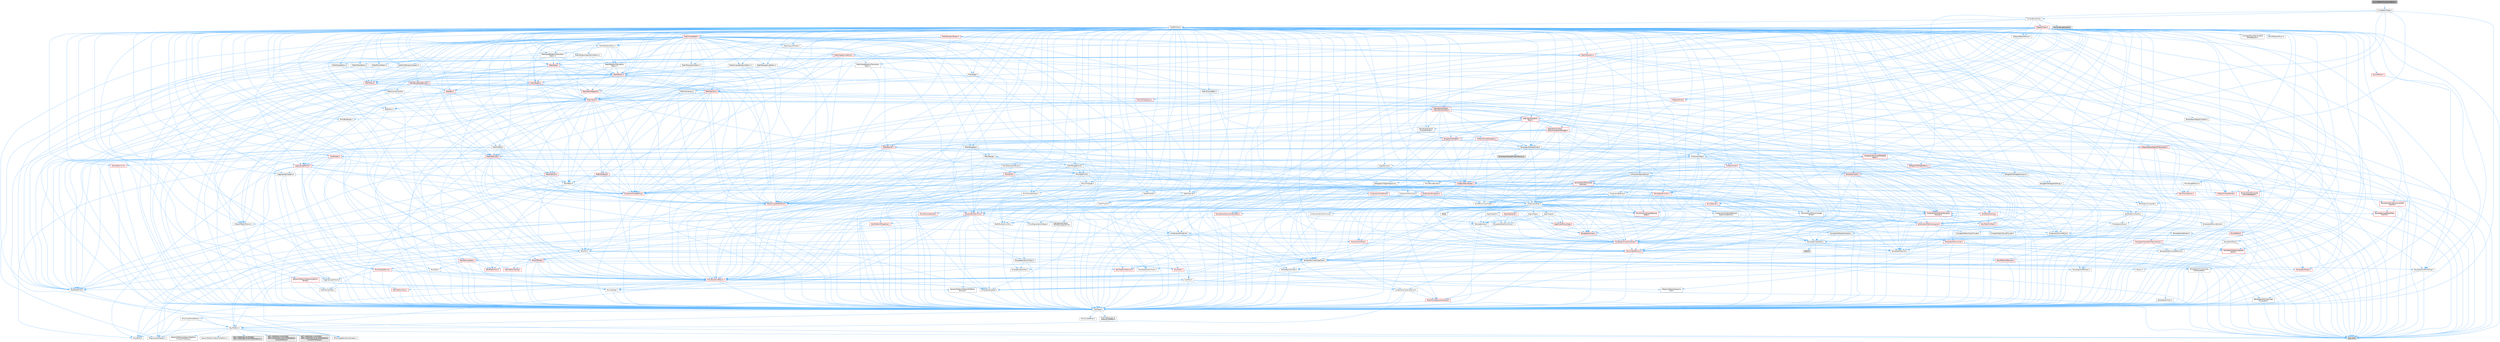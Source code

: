 digraph "ICurveEditorCurveCachePool.h"
{
 // INTERACTIVE_SVG=YES
 // LATEX_PDF_SIZE
  bgcolor="transparent";
  edge [fontname=Helvetica,fontsize=10,labelfontname=Helvetica,labelfontsize=10];
  node [fontname=Helvetica,fontsize=10,shape=box,height=0.2,width=0.4];
  Node1 [id="Node000001",label="ICurveEditorCurveCachePool.h",height=0.2,width=0.4,color="gray40", fillcolor="grey60", style="filled", fontcolor="black",tooltip=" "];
  Node1 -> Node2 [id="edge1_Node000001_Node000002",color="steelblue1",style="solid",tooltip=" "];
  Node2 [id="Node000002",label="CurveEditorTypes.h",height=0.2,width=0.4,color="grey40", fillcolor="white", style="filled",URL="$d8/d5c/CurveEditorTypes_8h.html",tooltip=" "];
  Node2 -> Node3 [id="edge2_Node000002_Node000003",color="steelblue1",style="solid",tooltip=" "];
  Node3 [id="Node000003",label="CoreTypes.h",height=0.2,width=0.4,color="grey40", fillcolor="white", style="filled",URL="$dc/dec/CoreTypes_8h.html",tooltip=" "];
  Node3 -> Node4 [id="edge3_Node000003_Node000004",color="steelblue1",style="solid",tooltip=" "];
  Node4 [id="Node000004",label="HAL/Platform.h",height=0.2,width=0.4,color="grey40", fillcolor="white", style="filled",URL="$d9/dd0/Platform_8h.html",tooltip=" "];
  Node4 -> Node5 [id="edge4_Node000004_Node000005",color="steelblue1",style="solid",tooltip=" "];
  Node5 [id="Node000005",label="Misc/Build.h",height=0.2,width=0.4,color="grey40", fillcolor="white", style="filled",URL="$d3/dbb/Build_8h.html",tooltip=" "];
  Node4 -> Node6 [id="edge5_Node000004_Node000006",color="steelblue1",style="solid",tooltip=" "];
  Node6 [id="Node000006",label="Misc/LargeWorldCoordinates.h",height=0.2,width=0.4,color="grey40", fillcolor="white", style="filled",URL="$d2/dcb/LargeWorldCoordinates_8h.html",tooltip=" "];
  Node4 -> Node7 [id="edge6_Node000004_Node000007",color="steelblue1",style="solid",tooltip=" "];
  Node7 [id="Node000007",label="type_traits",height=0.2,width=0.4,color="grey60", fillcolor="#E0E0E0", style="filled",tooltip=" "];
  Node4 -> Node8 [id="edge7_Node000004_Node000008",color="steelblue1",style="solid",tooltip=" "];
  Node8 [id="Node000008",label="PreprocessorHelpers.h",height=0.2,width=0.4,color="grey40", fillcolor="white", style="filled",URL="$db/ddb/PreprocessorHelpers_8h.html",tooltip=" "];
  Node4 -> Node9 [id="edge8_Node000004_Node000009",color="steelblue1",style="solid",tooltip=" "];
  Node9 [id="Node000009",label="UBT_COMPILED_PLATFORM\l/UBT_COMPILED_PLATFORMPlatform\lCompilerPreSetup.h",height=0.2,width=0.4,color="grey60", fillcolor="#E0E0E0", style="filled",tooltip=" "];
  Node4 -> Node10 [id="edge9_Node000004_Node000010",color="steelblue1",style="solid",tooltip=" "];
  Node10 [id="Node000010",label="GenericPlatform/GenericPlatform\lCompilerPreSetup.h",height=0.2,width=0.4,color="grey40", fillcolor="white", style="filled",URL="$d9/dc8/GenericPlatformCompilerPreSetup_8h.html",tooltip=" "];
  Node4 -> Node11 [id="edge10_Node000004_Node000011",color="steelblue1",style="solid",tooltip=" "];
  Node11 [id="Node000011",label="GenericPlatform/GenericPlatform.h",height=0.2,width=0.4,color="grey40", fillcolor="white", style="filled",URL="$d6/d84/GenericPlatform_8h.html",tooltip=" "];
  Node4 -> Node12 [id="edge11_Node000004_Node000012",color="steelblue1",style="solid",tooltip=" "];
  Node12 [id="Node000012",label="UBT_COMPILED_PLATFORM\l/UBT_COMPILED_PLATFORMPlatform.h",height=0.2,width=0.4,color="grey60", fillcolor="#E0E0E0", style="filled",tooltip=" "];
  Node4 -> Node13 [id="edge12_Node000004_Node000013",color="steelblue1",style="solid",tooltip=" "];
  Node13 [id="Node000013",label="UBT_COMPILED_PLATFORM\l/UBT_COMPILED_PLATFORMPlatform\lCompilerSetup.h",height=0.2,width=0.4,color="grey60", fillcolor="#E0E0E0", style="filled",tooltip=" "];
  Node3 -> Node14 [id="edge13_Node000003_Node000014",color="steelblue1",style="solid",tooltip=" "];
  Node14 [id="Node000014",label="ProfilingDebugging\l/UMemoryDefines.h",height=0.2,width=0.4,color="grey40", fillcolor="white", style="filled",URL="$d2/da2/UMemoryDefines_8h.html",tooltip=" "];
  Node3 -> Node15 [id="edge14_Node000003_Node000015",color="steelblue1",style="solid",tooltip=" "];
  Node15 [id="Node000015",label="Misc/CoreMiscDefines.h",height=0.2,width=0.4,color="grey40", fillcolor="white", style="filled",URL="$da/d38/CoreMiscDefines_8h.html",tooltip=" "];
  Node15 -> Node4 [id="edge15_Node000015_Node000004",color="steelblue1",style="solid",tooltip=" "];
  Node15 -> Node8 [id="edge16_Node000015_Node000008",color="steelblue1",style="solid",tooltip=" "];
  Node3 -> Node16 [id="edge17_Node000003_Node000016",color="steelblue1",style="solid",tooltip=" "];
  Node16 [id="Node000016",label="Misc/CoreDefines.h",height=0.2,width=0.4,color="grey40", fillcolor="white", style="filled",URL="$d3/dd2/CoreDefines_8h.html",tooltip=" "];
  Node2 -> Node17 [id="edge18_Node000002_Node000017",color="steelblue1",style="solid",tooltip=" "];
  Node17 [id="Node000017",label="Templates/TypeHash.h",height=0.2,width=0.4,color="grey40", fillcolor="white", style="filled",URL="$d1/d62/TypeHash_8h.html",tooltip=" "];
  Node17 -> Node3 [id="edge19_Node000017_Node000003",color="steelblue1",style="solid",tooltip=" "];
  Node17 -> Node18 [id="edge20_Node000017_Node000018",color="steelblue1",style="solid",tooltip=" "];
  Node18 [id="Node000018",label="Templates/Requires.h",height=0.2,width=0.4,color="grey40", fillcolor="white", style="filled",URL="$dc/d96/Requires_8h.html",tooltip=" "];
  Node18 -> Node19 [id="edge21_Node000018_Node000019",color="steelblue1",style="solid",tooltip=" "];
  Node19 [id="Node000019",label="Templates/EnableIf.h",height=0.2,width=0.4,color="grey40", fillcolor="white", style="filled",URL="$d7/d60/EnableIf_8h.html",tooltip=" "];
  Node19 -> Node3 [id="edge22_Node000019_Node000003",color="steelblue1",style="solid",tooltip=" "];
  Node18 -> Node7 [id="edge23_Node000018_Node000007",color="steelblue1",style="solid",tooltip=" "];
  Node17 -> Node20 [id="edge24_Node000017_Node000020",color="steelblue1",style="solid",tooltip=" "];
  Node20 [id="Node000020",label="Misc/Crc.h",height=0.2,width=0.4,color="grey40", fillcolor="white", style="filled",URL="$d4/dd2/Crc_8h.html",tooltip=" "];
  Node20 -> Node3 [id="edge25_Node000020_Node000003",color="steelblue1",style="solid",tooltip=" "];
  Node20 -> Node21 [id="edge26_Node000020_Node000021",color="steelblue1",style="solid",tooltip=" "];
  Node21 [id="Node000021",label="HAL/PlatformString.h",height=0.2,width=0.4,color="red", fillcolor="#FFF0F0", style="filled",URL="$db/db5/PlatformString_8h.html",tooltip=" "];
  Node21 -> Node3 [id="edge27_Node000021_Node000003",color="steelblue1",style="solid",tooltip=" "];
  Node20 -> Node23 [id="edge28_Node000020_Node000023",color="steelblue1",style="solid",tooltip=" "];
  Node23 [id="Node000023",label="Misc/AssertionMacros.h",height=0.2,width=0.4,color="red", fillcolor="#FFF0F0", style="filled",URL="$d0/dfa/AssertionMacros_8h.html",tooltip=" "];
  Node23 -> Node3 [id="edge29_Node000023_Node000003",color="steelblue1",style="solid",tooltip=" "];
  Node23 -> Node4 [id="edge30_Node000023_Node000004",color="steelblue1",style="solid",tooltip=" "];
  Node23 -> Node24 [id="edge31_Node000023_Node000024",color="steelblue1",style="solid",tooltip=" "];
  Node24 [id="Node000024",label="HAL/PlatformMisc.h",height=0.2,width=0.4,color="red", fillcolor="#FFF0F0", style="filled",URL="$d0/df5/PlatformMisc_8h.html",tooltip=" "];
  Node24 -> Node3 [id="edge32_Node000024_Node000003",color="steelblue1",style="solid",tooltip=" "];
  Node23 -> Node8 [id="edge33_Node000023_Node000008",color="steelblue1",style="solid",tooltip=" "];
  Node23 -> Node19 [id="edge34_Node000023_Node000019",color="steelblue1",style="solid",tooltip=" "];
  Node23 -> Node65 [id="edge35_Node000023_Node000065",color="steelblue1",style="solid",tooltip=" "];
  Node65 [id="Node000065",label="Misc/VarArgs.h",height=0.2,width=0.4,color="grey40", fillcolor="white", style="filled",URL="$d5/d6f/VarArgs_8h.html",tooltip=" "];
  Node65 -> Node3 [id="edge36_Node000065_Node000003",color="steelblue1",style="solid",tooltip=" "];
  Node20 -> Node72 [id="edge37_Node000020_Node000072",color="steelblue1",style="solid",tooltip=" "];
  Node72 [id="Node000072",label="Misc/CString.h",height=0.2,width=0.4,color="red", fillcolor="#FFF0F0", style="filled",URL="$d2/d49/CString_8h.html",tooltip=" "];
  Node72 -> Node3 [id="edge38_Node000072_Node000003",color="steelblue1",style="solid",tooltip=" "];
  Node72 -> Node36 [id="edge39_Node000072_Node000036",color="steelblue1",style="solid",tooltip=" "];
  Node36 [id="Node000036",label="HAL/PlatformCrt.h",height=0.2,width=0.4,color="red", fillcolor="#FFF0F0", style="filled",URL="$d8/d75/PlatformCrt_8h.html",tooltip=" "];
  Node72 -> Node21 [id="edge40_Node000072_Node000021",color="steelblue1",style="solid",tooltip=" "];
  Node72 -> Node23 [id="edge41_Node000072_Node000023",color="steelblue1",style="solid",tooltip=" "];
  Node72 -> Node73 [id="edge42_Node000072_Node000073",color="steelblue1",style="solid",tooltip=" "];
  Node73 [id="Node000073",label="Misc/Char.h",height=0.2,width=0.4,color="red", fillcolor="#FFF0F0", style="filled",URL="$d0/d58/Char_8h.html",tooltip=" "];
  Node73 -> Node3 [id="edge43_Node000073_Node000003",color="steelblue1",style="solid",tooltip=" "];
  Node73 -> Node7 [id="edge44_Node000073_Node000007",color="steelblue1",style="solid",tooltip=" "];
  Node72 -> Node65 [id="edge45_Node000072_Node000065",color="steelblue1",style="solid",tooltip=" "];
  Node20 -> Node73 [id="edge46_Node000020_Node000073",color="steelblue1",style="solid",tooltip=" "];
  Node20 -> Node77 [id="edge47_Node000020_Node000077",color="steelblue1",style="solid",tooltip=" "];
  Node77 [id="Node000077",label="Templates/UnrealTypeTraits.h",height=0.2,width=0.4,color="grey40", fillcolor="white", style="filled",URL="$d2/d2d/UnrealTypeTraits_8h.html",tooltip=" "];
  Node77 -> Node3 [id="edge48_Node000077_Node000003",color="steelblue1",style="solid",tooltip=" "];
  Node77 -> Node78 [id="edge49_Node000077_Node000078",color="steelblue1",style="solid",tooltip=" "];
  Node78 [id="Node000078",label="Templates/IsPointer.h",height=0.2,width=0.4,color="grey40", fillcolor="white", style="filled",URL="$d7/d05/IsPointer_8h.html",tooltip=" "];
  Node78 -> Node3 [id="edge50_Node000078_Node000003",color="steelblue1",style="solid",tooltip=" "];
  Node77 -> Node23 [id="edge51_Node000077_Node000023",color="steelblue1",style="solid",tooltip=" "];
  Node77 -> Node79 [id="edge52_Node000077_Node000079",color="steelblue1",style="solid",tooltip=" "];
  Node79 [id="Node000079",label="Templates/AndOrNot.h",height=0.2,width=0.4,color="grey40", fillcolor="white", style="filled",URL="$db/d0a/AndOrNot_8h.html",tooltip=" "];
  Node79 -> Node3 [id="edge53_Node000079_Node000003",color="steelblue1",style="solid",tooltip=" "];
  Node77 -> Node19 [id="edge54_Node000077_Node000019",color="steelblue1",style="solid",tooltip=" "];
  Node77 -> Node80 [id="edge55_Node000077_Node000080",color="steelblue1",style="solid",tooltip=" "];
  Node80 [id="Node000080",label="Templates/IsArithmetic.h",height=0.2,width=0.4,color="grey40", fillcolor="white", style="filled",URL="$d2/d5d/IsArithmetic_8h.html",tooltip=" "];
  Node80 -> Node3 [id="edge56_Node000080_Node000003",color="steelblue1",style="solid",tooltip=" "];
  Node77 -> Node62 [id="edge57_Node000077_Node000062",color="steelblue1",style="solid",tooltip=" "];
  Node62 [id="Node000062",label="IsEnum.h",height=0.2,width=0.4,color="grey40", fillcolor="white", style="filled",URL="$d4/de5/IsEnum_8h.html",tooltip=" "];
  Node77 -> Node81 [id="edge58_Node000077_Node000081",color="steelblue1",style="solid",tooltip=" "];
  Node81 [id="Node000081",label="Templates/Models.h",height=0.2,width=0.4,color="red", fillcolor="#FFF0F0", style="filled",URL="$d3/d0c/Models_8h.html",tooltip=" "];
  Node77 -> Node82 [id="edge59_Node000077_Node000082",color="steelblue1",style="solid",tooltip=" "];
  Node82 [id="Node000082",label="Templates/IsPODType.h",height=0.2,width=0.4,color="grey40", fillcolor="white", style="filled",URL="$d7/db1/IsPODType_8h.html",tooltip=" "];
  Node82 -> Node3 [id="edge60_Node000082_Node000003",color="steelblue1",style="solid",tooltip=" "];
  Node77 -> Node83 [id="edge61_Node000077_Node000083",color="steelblue1",style="solid",tooltip=" "];
  Node83 [id="Node000083",label="Templates/IsUECoreType.h",height=0.2,width=0.4,color="grey40", fillcolor="white", style="filled",URL="$d1/db8/IsUECoreType_8h.html",tooltip=" "];
  Node83 -> Node3 [id="edge62_Node000083_Node000003",color="steelblue1",style="solid",tooltip=" "];
  Node83 -> Node7 [id="edge63_Node000083_Node000007",color="steelblue1",style="solid",tooltip=" "];
  Node77 -> Node84 [id="edge64_Node000077_Node000084",color="steelblue1",style="solid",tooltip=" "];
  Node84 [id="Node000084",label="Templates/IsTriviallyCopy\lConstructible.h",height=0.2,width=0.4,color="grey40", fillcolor="white", style="filled",URL="$d3/d78/IsTriviallyCopyConstructible_8h.html",tooltip=" "];
  Node84 -> Node3 [id="edge65_Node000084_Node000003",color="steelblue1",style="solid",tooltip=" "];
  Node84 -> Node7 [id="edge66_Node000084_Node000007",color="steelblue1",style="solid",tooltip=" "];
  Node20 -> Node64 [id="edge67_Node000020_Node000064",color="steelblue1",style="solid",tooltip=" "];
  Node64 [id="Node000064",label="Traits/IsCharType.h",height=0.2,width=0.4,color="grey40", fillcolor="white", style="filled",URL="$db/d51/IsCharType_8h.html",tooltip=" "];
  Node64 -> Node3 [id="edge68_Node000064_Node000003",color="steelblue1",style="solid",tooltip=" "];
  Node17 -> Node85 [id="edge69_Node000017_Node000085",color="steelblue1",style="solid",tooltip=" "];
  Node85 [id="Node000085",label="stdint.h",height=0.2,width=0.4,color="grey60", fillcolor="#E0E0E0", style="filled",tooltip=" "];
  Node17 -> Node7 [id="edge70_Node000017_Node000007",color="steelblue1",style="solid",tooltip=" "];
  Node2 -> Node86 [id="edge71_Node000002_Node000086",color="steelblue1",style="solid",tooltip=" "];
  Node86 [id="Node000086",label="Curves/KeyHandle.h",height=0.2,width=0.4,color="grey40", fillcolor="white", style="filled",URL="$da/d21/KeyHandle_8h.html",tooltip=" "];
  Node86 -> Node87 [id="edge72_Node000086_Node000087",color="steelblue1",style="solid",tooltip=" "];
  Node87 [id="Node000087",label="CoreMinimal.h",height=0.2,width=0.4,color="grey40", fillcolor="white", style="filled",URL="$d7/d67/CoreMinimal_8h.html",tooltip=" "];
  Node87 -> Node3 [id="edge73_Node000087_Node000003",color="steelblue1",style="solid",tooltip=" "];
  Node87 -> Node31 [id="edge74_Node000087_Node000031",color="steelblue1",style="solid",tooltip=" "];
  Node31 [id="Node000031",label="CoreFwd.h",height=0.2,width=0.4,color="grey40", fillcolor="white", style="filled",URL="$d1/d1e/CoreFwd_8h.html",tooltip=" "];
  Node31 -> Node3 [id="edge75_Node000031_Node000003",color="steelblue1",style="solid",tooltip=" "];
  Node31 -> Node32 [id="edge76_Node000031_Node000032",color="steelblue1",style="solid",tooltip=" "];
  Node32 [id="Node000032",label="Containers/ContainersFwd.h",height=0.2,width=0.4,color="grey40", fillcolor="white", style="filled",URL="$d4/d0a/ContainersFwd_8h.html",tooltip=" "];
  Node32 -> Node4 [id="edge77_Node000032_Node000004",color="steelblue1",style="solid",tooltip=" "];
  Node32 -> Node3 [id="edge78_Node000032_Node000003",color="steelblue1",style="solid",tooltip=" "];
  Node32 -> Node29 [id="edge79_Node000032_Node000029",color="steelblue1",style="solid",tooltip=" "];
  Node29 [id="Node000029",label="Traits/IsContiguousContainer.h",height=0.2,width=0.4,color="red", fillcolor="#FFF0F0", style="filled",URL="$d5/d3c/IsContiguousContainer_8h.html",tooltip=" "];
  Node29 -> Node3 [id="edge80_Node000029_Node000003",color="steelblue1",style="solid",tooltip=" "];
  Node31 -> Node33 [id="edge81_Node000031_Node000033",color="steelblue1",style="solid",tooltip=" "];
  Node33 [id="Node000033",label="Math/MathFwd.h",height=0.2,width=0.4,color="grey40", fillcolor="white", style="filled",URL="$d2/d10/MathFwd_8h.html",tooltip=" "];
  Node33 -> Node4 [id="edge82_Node000033_Node000004",color="steelblue1",style="solid",tooltip=" "];
  Node31 -> Node34 [id="edge83_Node000031_Node000034",color="steelblue1",style="solid",tooltip=" "];
  Node34 [id="Node000034",label="UObject/UObjectHierarchy\lFwd.h",height=0.2,width=0.4,color="grey40", fillcolor="white", style="filled",URL="$d3/d13/UObjectHierarchyFwd_8h.html",tooltip=" "];
  Node87 -> Node34 [id="edge84_Node000087_Node000034",color="steelblue1",style="solid",tooltip=" "];
  Node87 -> Node32 [id="edge85_Node000087_Node000032",color="steelblue1",style="solid",tooltip=" "];
  Node87 -> Node65 [id="edge86_Node000087_Node000065",color="steelblue1",style="solid",tooltip=" "];
  Node87 -> Node88 [id="edge87_Node000087_Node000088",color="steelblue1",style="solid",tooltip=" "];
  Node88 [id="Node000088",label="Logging/LogVerbosity.h",height=0.2,width=0.4,color="grey40", fillcolor="white", style="filled",URL="$d2/d8f/LogVerbosity_8h.html",tooltip=" "];
  Node88 -> Node3 [id="edge88_Node000088_Node000003",color="steelblue1",style="solid",tooltip=" "];
  Node87 -> Node89 [id="edge89_Node000087_Node000089",color="steelblue1",style="solid",tooltip=" "];
  Node89 [id="Node000089",label="Misc/OutputDevice.h",height=0.2,width=0.4,color="red", fillcolor="#FFF0F0", style="filled",URL="$d7/d32/OutputDevice_8h.html",tooltip=" "];
  Node89 -> Node31 [id="edge90_Node000089_Node000031",color="steelblue1",style="solid",tooltip=" "];
  Node89 -> Node3 [id="edge91_Node000089_Node000003",color="steelblue1",style="solid",tooltip=" "];
  Node89 -> Node88 [id="edge92_Node000089_Node000088",color="steelblue1",style="solid",tooltip=" "];
  Node89 -> Node65 [id="edge93_Node000089_Node000065",color="steelblue1",style="solid",tooltip=" "];
  Node87 -> Node36 [id="edge94_Node000087_Node000036",color="steelblue1",style="solid",tooltip=" "];
  Node87 -> Node24 [id="edge95_Node000087_Node000024",color="steelblue1",style="solid",tooltip=" "];
  Node87 -> Node23 [id="edge96_Node000087_Node000023",color="steelblue1",style="solid",tooltip=" "];
  Node87 -> Node78 [id="edge97_Node000087_Node000078",color="steelblue1",style="solid",tooltip=" "];
  Node87 -> Node90 [id="edge98_Node000087_Node000090",color="steelblue1",style="solid",tooltip=" "];
  Node90 [id="Node000090",label="HAL/PlatformMemory.h",height=0.2,width=0.4,color="red", fillcolor="#FFF0F0", style="filled",URL="$de/d68/PlatformMemory_8h.html",tooltip=" "];
  Node90 -> Node3 [id="edge99_Node000090_Node000003",color="steelblue1",style="solid",tooltip=" "];
  Node87 -> Node53 [id="edge100_Node000087_Node000053",color="steelblue1",style="solid",tooltip=" "];
  Node53 [id="Node000053",label="HAL/PlatformAtomics.h",height=0.2,width=0.4,color="red", fillcolor="#FFF0F0", style="filled",URL="$d3/d36/PlatformAtomics_8h.html",tooltip=" "];
  Node53 -> Node3 [id="edge101_Node000053_Node000003",color="steelblue1",style="solid",tooltip=" "];
  Node87 -> Node93 [id="edge102_Node000087_Node000093",color="steelblue1",style="solid",tooltip=" "];
  Node93 [id="Node000093",label="Misc/Exec.h",height=0.2,width=0.4,color="grey40", fillcolor="white", style="filled",URL="$de/ddb/Exec_8h.html",tooltip=" "];
  Node93 -> Node3 [id="edge103_Node000093_Node000003",color="steelblue1",style="solid",tooltip=" "];
  Node93 -> Node23 [id="edge104_Node000093_Node000023",color="steelblue1",style="solid",tooltip=" "];
  Node87 -> Node94 [id="edge105_Node000087_Node000094",color="steelblue1",style="solid",tooltip=" "];
  Node94 [id="Node000094",label="HAL/MemoryBase.h",height=0.2,width=0.4,color="red", fillcolor="#FFF0F0", style="filled",URL="$d6/d9f/MemoryBase_8h.html",tooltip=" "];
  Node94 -> Node3 [id="edge106_Node000094_Node000003",color="steelblue1",style="solid",tooltip=" "];
  Node94 -> Node53 [id="edge107_Node000094_Node000053",color="steelblue1",style="solid",tooltip=" "];
  Node94 -> Node36 [id="edge108_Node000094_Node000036",color="steelblue1",style="solid",tooltip=" "];
  Node94 -> Node93 [id="edge109_Node000094_Node000093",color="steelblue1",style="solid",tooltip=" "];
  Node94 -> Node89 [id="edge110_Node000094_Node000089",color="steelblue1",style="solid",tooltip=" "];
  Node87 -> Node101 [id="edge111_Node000087_Node000101",color="steelblue1",style="solid",tooltip=" "];
  Node101 [id="Node000101",label="HAL/UnrealMemory.h",height=0.2,width=0.4,color="red", fillcolor="#FFF0F0", style="filled",URL="$d9/d96/UnrealMemory_8h.html",tooltip=" "];
  Node101 -> Node3 [id="edge112_Node000101_Node000003",color="steelblue1",style="solid",tooltip=" "];
  Node101 -> Node94 [id="edge113_Node000101_Node000094",color="steelblue1",style="solid",tooltip=" "];
  Node101 -> Node90 [id="edge114_Node000101_Node000090",color="steelblue1",style="solid",tooltip=" "];
  Node101 -> Node78 [id="edge115_Node000101_Node000078",color="steelblue1",style="solid",tooltip=" "];
  Node87 -> Node80 [id="edge116_Node000087_Node000080",color="steelblue1",style="solid",tooltip=" "];
  Node87 -> Node79 [id="edge117_Node000087_Node000079",color="steelblue1",style="solid",tooltip=" "];
  Node87 -> Node82 [id="edge118_Node000087_Node000082",color="steelblue1",style="solid",tooltip=" "];
  Node87 -> Node83 [id="edge119_Node000087_Node000083",color="steelblue1",style="solid",tooltip=" "];
  Node87 -> Node84 [id="edge120_Node000087_Node000084",color="steelblue1",style="solid",tooltip=" "];
  Node87 -> Node77 [id="edge121_Node000087_Node000077",color="steelblue1",style="solid",tooltip=" "];
  Node87 -> Node19 [id="edge122_Node000087_Node000019",color="steelblue1",style="solid",tooltip=" "];
  Node87 -> Node103 [id="edge123_Node000087_Node000103",color="steelblue1",style="solid",tooltip=" "];
  Node103 [id="Node000103",label="Templates/RemoveReference.h",height=0.2,width=0.4,color="grey40", fillcolor="white", style="filled",URL="$da/dbe/RemoveReference_8h.html",tooltip=" "];
  Node103 -> Node3 [id="edge124_Node000103_Node000003",color="steelblue1",style="solid",tooltip=" "];
  Node87 -> Node104 [id="edge125_Node000087_Node000104",color="steelblue1",style="solid",tooltip=" "];
  Node104 [id="Node000104",label="Templates/IntegralConstant.h",height=0.2,width=0.4,color="grey40", fillcolor="white", style="filled",URL="$db/d1b/IntegralConstant_8h.html",tooltip=" "];
  Node104 -> Node3 [id="edge126_Node000104_Node000003",color="steelblue1",style="solid",tooltip=" "];
  Node87 -> Node105 [id="edge127_Node000087_Node000105",color="steelblue1",style="solid",tooltip=" "];
  Node105 [id="Node000105",label="Templates/IsClass.h",height=0.2,width=0.4,color="grey40", fillcolor="white", style="filled",URL="$db/dcb/IsClass_8h.html",tooltip=" "];
  Node105 -> Node3 [id="edge128_Node000105_Node000003",color="steelblue1",style="solid",tooltip=" "];
  Node87 -> Node106 [id="edge129_Node000087_Node000106",color="steelblue1",style="solid",tooltip=" "];
  Node106 [id="Node000106",label="Templates/TypeCompatible\lBytes.h",height=0.2,width=0.4,color="red", fillcolor="#FFF0F0", style="filled",URL="$df/d0a/TypeCompatibleBytes_8h.html",tooltip=" "];
  Node106 -> Node3 [id="edge130_Node000106_Node000003",color="steelblue1",style="solid",tooltip=" "];
  Node106 -> Node7 [id="edge131_Node000106_Node000007",color="steelblue1",style="solid",tooltip=" "];
  Node87 -> Node29 [id="edge132_Node000087_Node000029",color="steelblue1",style="solid",tooltip=" "];
  Node87 -> Node107 [id="edge133_Node000087_Node000107",color="steelblue1",style="solid",tooltip=" "];
  Node107 [id="Node000107",label="Templates/UnrealTemplate.h",height=0.2,width=0.4,color="red", fillcolor="#FFF0F0", style="filled",URL="$d4/d24/UnrealTemplate_8h.html",tooltip=" "];
  Node107 -> Node3 [id="edge134_Node000107_Node000003",color="steelblue1",style="solid",tooltip=" "];
  Node107 -> Node78 [id="edge135_Node000107_Node000078",color="steelblue1",style="solid",tooltip=" "];
  Node107 -> Node101 [id="edge136_Node000107_Node000101",color="steelblue1",style="solid",tooltip=" "];
  Node107 -> Node77 [id="edge137_Node000107_Node000077",color="steelblue1",style="solid",tooltip=" "];
  Node107 -> Node103 [id="edge138_Node000107_Node000103",color="steelblue1",style="solid",tooltip=" "];
  Node107 -> Node18 [id="edge139_Node000107_Node000018",color="steelblue1",style="solid",tooltip=" "];
  Node107 -> Node106 [id="edge140_Node000107_Node000106",color="steelblue1",style="solid",tooltip=" "];
  Node107 -> Node29 [id="edge141_Node000107_Node000029",color="steelblue1",style="solid",tooltip=" "];
  Node107 -> Node7 [id="edge142_Node000107_Node000007",color="steelblue1",style="solid",tooltip=" "];
  Node87 -> Node46 [id="edge143_Node000087_Node000046",color="steelblue1",style="solid",tooltip=" "];
  Node46 [id="Node000046",label="Math/NumericLimits.h",height=0.2,width=0.4,color="grey40", fillcolor="white", style="filled",URL="$df/d1b/NumericLimits_8h.html",tooltip=" "];
  Node46 -> Node3 [id="edge144_Node000046_Node000003",color="steelblue1",style="solid",tooltip=" "];
  Node87 -> Node111 [id="edge145_Node000087_Node000111",color="steelblue1",style="solid",tooltip=" "];
  Node111 [id="Node000111",label="HAL/PlatformMath.h",height=0.2,width=0.4,color="red", fillcolor="#FFF0F0", style="filled",URL="$dc/d53/PlatformMath_8h.html",tooltip=" "];
  Node111 -> Node3 [id="edge146_Node000111_Node000003",color="steelblue1",style="solid",tooltip=" "];
  Node87 -> Node100 [id="edge147_Node000087_Node000100",color="steelblue1",style="solid",tooltip=" "];
  Node100 [id="Node000100",label="Templates/IsTriviallyCopy\lAssignable.h",height=0.2,width=0.4,color="grey40", fillcolor="white", style="filled",URL="$d2/df2/IsTriviallyCopyAssignable_8h.html",tooltip=" "];
  Node100 -> Node3 [id="edge148_Node000100_Node000003",color="steelblue1",style="solid",tooltip=" "];
  Node100 -> Node7 [id="edge149_Node000100_Node000007",color="steelblue1",style="solid",tooltip=" "];
  Node87 -> Node119 [id="edge150_Node000087_Node000119",color="steelblue1",style="solid",tooltip=" "];
  Node119 [id="Node000119",label="Templates/MemoryOps.h",height=0.2,width=0.4,color="red", fillcolor="#FFF0F0", style="filled",URL="$db/dea/MemoryOps_8h.html",tooltip=" "];
  Node119 -> Node3 [id="edge151_Node000119_Node000003",color="steelblue1",style="solid",tooltip=" "];
  Node119 -> Node101 [id="edge152_Node000119_Node000101",color="steelblue1",style="solid",tooltip=" "];
  Node119 -> Node100 [id="edge153_Node000119_Node000100",color="steelblue1",style="solid",tooltip=" "];
  Node119 -> Node84 [id="edge154_Node000119_Node000084",color="steelblue1",style="solid",tooltip=" "];
  Node119 -> Node18 [id="edge155_Node000119_Node000018",color="steelblue1",style="solid",tooltip=" "];
  Node119 -> Node77 [id="edge156_Node000119_Node000077",color="steelblue1",style="solid",tooltip=" "];
  Node119 -> Node7 [id="edge157_Node000119_Node000007",color="steelblue1",style="solid",tooltip=" "];
  Node87 -> Node120 [id="edge158_Node000087_Node000120",color="steelblue1",style="solid",tooltip=" "];
  Node120 [id="Node000120",label="Containers/ContainerAllocation\lPolicies.h",height=0.2,width=0.4,color="red", fillcolor="#FFF0F0", style="filled",URL="$d7/dff/ContainerAllocationPolicies_8h.html",tooltip=" "];
  Node120 -> Node3 [id="edge159_Node000120_Node000003",color="steelblue1",style="solid",tooltip=" "];
  Node120 -> Node120 [id="edge160_Node000120_Node000120",color="steelblue1",style="solid",tooltip=" "];
  Node120 -> Node111 [id="edge161_Node000120_Node000111",color="steelblue1",style="solid",tooltip=" "];
  Node120 -> Node101 [id="edge162_Node000120_Node000101",color="steelblue1",style="solid",tooltip=" "];
  Node120 -> Node46 [id="edge163_Node000120_Node000046",color="steelblue1",style="solid",tooltip=" "];
  Node120 -> Node23 [id="edge164_Node000120_Node000023",color="steelblue1",style="solid",tooltip=" "];
  Node120 -> Node119 [id="edge165_Node000120_Node000119",color="steelblue1",style="solid",tooltip=" "];
  Node120 -> Node106 [id="edge166_Node000120_Node000106",color="steelblue1",style="solid",tooltip=" "];
  Node120 -> Node7 [id="edge167_Node000120_Node000007",color="steelblue1",style="solid",tooltip=" "];
  Node87 -> Node123 [id="edge168_Node000087_Node000123",color="steelblue1",style="solid",tooltip=" "];
  Node123 [id="Node000123",label="Templates/IsEnumClass.h",height=0.2,width=0.4,color="grey40", fillcolor="white", style="filled",URL="$d7/d15/IsEnumClass_8h.html",tooltip=" "];
  Node123 -> Node3 [id="edge169_Node000123_Node000003",color="steelblue1",style="solid",tooltip=" "];
  Node123 -> Node79 [id="edge170_Node000123_Node000079",color="steelblue1",style="solid",tooltip=" "];
  Node87 -> Node124 [id="edge171_Node000087_Node000124",color="steelblue1",style="solid",tooltip=" "];
  Node124 [id="Node000124",label="HAL/PlatformProperties.h",height=0.2,width=0.4,color="red", fillcolor="#FFF0F0", style="filled",URL="$d9/db0/PlatformProperties_8h.html",tooltip=" "];
  Node124 -> Node3 [id="edge172_Node000124_Node000003",color="steelblue1",style="solid",tooltip=" "];
  Node87 -> Node127 [id="edge173_Node000087_Node000127",color="steelblue1",style="solid",tooltip=" "];
  Node127 [id="Node000127",label="Misc/EngineVersionBase.h",height=0.2,width=0.4,color="grey40", fillcolor="white", style="filled",URL="$d5/d2b/EngineVersionBase_8h.html",tooltip=" "];
  Node127 -> Node3 [id="edge174_Node000127_Node000003",color="steelblue1",style="solid",tooltip=" "];
  Node87 -> Node128 [id="edge175_Node000087_Node000128",color="steelblue1",style="solid",tooltip=" "];
  Node128 [id="Node000128",label="Internationalization\l/TextNamespaceFwd.h",height=0.2,width=0.4,color="grey40", fillcolor="white", style="filled",URL="$d8/d97/TextNamespaceFwd_8h.html",tooltip=" "];
  Node128 -> Node3 [id="edge176_Node000128_Node000003",color="steelblue1",style="solid",tooltip=" "];
  Node87 -> Node129 [id="edge177_Node000087_Node000129",color="steelblue1",style="solid",tooltip=" "];
  Node129 [id="Node000129",label="Serialization/Archive.h",height=0.2,width=0.4,color="red", fillcolor="#FFF0F0", style="filled",URL="$d7/d3b/Archive_8h.html",tooltip=" "];
  Node129 -> Node31 [id="edge178_Node000129_Node000031",color="steelblue1",style="solid",tooltip=" "];
  Node129 -> Node3 [id="edge179_Node000129_Node000003",color="steelblue1",style="solid",tooltip=" "];
  Node129 -> Node124 [id="edge180_Node000129_Node000124",color="steelblue1",style="solid",tooltip=" "];
  Node129 -> Node128 [id="edge181_Node000129_Node000128",color="steelblue1",style="solid",tooltip=" "];
  Node129 -> Node33 [id="edge182_Node000129_Node000033",color="steelblue1",style="solid",tooltip=" "];
  Node129 -> Node23 [id="edge183_Node000129_Node000023",color="steelblue1",style="solid",tooltip=" "];
  Node129 -> Node5 [id="edge184_Node000129_Node000005",color="steelblue1",style="solid",tooltip=" "];
  Node129 -> Node127 [id="edge185_Node000129_Node000127",color="steelblue1",style="solid",tooltip=" "];
  Node129 -> Node65 [id="edge186_Node000129_Node000065",color="steelblue1",style="solid",tooltip=" "];
  Node129 -> Node19 [id="edge187_Node000129_Node000019",color="steelblue1",style="solid",tooltip=" "];
  Node129 -> Node123 [id="edge188_Node000129_Node000123",color="steelblue1",style="solid",tooltip=" "];
  Node129 -> Node107 [id="edge189_Node000129_Node000107",color="steelblue1",style="solid",tooltip=" "];
  Node129 -> Node132 [id="edge190_Node000129_Node000132",color="steelblue1",style="solid",tooltip=" "];
  Node132 [id="Node000132",label="UObject/ObjectVersion.h",height=0.2,width=0.4,color="grey40", fillcolor="white", style="filled",URL="$da/d63/ObjectVersion_8h.html",tooltip=" "];
  Node132 -> Node3 [id="edge191_Node000132_Node000003",color="steelblue1",style="solid",tooltip=" "];
  Node87 -> Node133 [id="edge192_Node000087_Node000133",color="steelblue1",style="solid",tooltip=" "];
  Node133 [id="Node000133",label="Templates/Less.h",height=0.2,width=0.4,color="grey40", fillcolor="white", style="filled",URL="$de/dc8/Less_8h.html",tooltip=" "];
  Node133 -> Node3 [id="edge193_Node000133_Node000003",color="steelblue1",style="solid",tooltip=" "];
  Node133 -> Node107 [id="edge194_Node000133_Node000107",color="steelblue1",style="solid",tooltip=" "];
  Node87 -> Node134 [id="edge195_Node000087_Node000134",color="steelblue1",style="solid",tooltip=" "];
  Node134 [id="Node000134",label="Templates/Sorting.h",height=0.2,width=0.4,color="red", fillcolor="#FFF0F0", style="filled",URL="$d3/d9e/Sorting_8h.html",tooltip=" "];
  Node134 -> Node3 [id="edge196_Node000134_Node000003",color="steelblue1",style="solid",tooltip=" "];
  Node134 -> Node111 [id="edge197_Node000134_Node000111",color="steelblue1",style="solid",tooltip=" "];
  Node134 -> Node133 [id="edge198_Node000134_Node000133",color="steelblue1",style="solid",tooltip=" "];
  Node87 -> Node73 [id="edge199_Node000087_Node000073",color="steelblue1",style="solid",tooltip=" "];
  Node87 -> Node145 [id="edge200_Node000087_Node000145",color="steelblue1",style="solid",tooltip=" "];
  Node145 [id="Node000145",label="GenericPlatform/GenericPlatform\lStricmp.h",height=0.2,width=0.4,color="grey40", fillcolor="white", style="filled",URL="$d2/d86/GenericPlatformStricmp_8h.html",tooltip=" "];
  Node145 -> Node3 [id="edge201_Node000145_Node000003",color="steelblue1",style="solid",tooltip=" "];
  Node87 -> Node146 [id="edge202_Node000087_Node000146",color="steelblue1",style="solid",tooltip=" "];
  Node146 [id="Node000146",label="GenericPlatform/GenericPlatform\lString.h",height=0.2,width=0.4,color="red", fillcolor="#FFF0F0", style="filled",URL="$dd/d20/GenericPlatformString_8h.html",tooltip=" "];
  Node146 -> Node3 [id="edge203_Node000146_Node000003",color="steelblue1",style="solid",tooltip=" "];
  Node146 -> Node145 [id="edge204_Node000146_Node000145",color="steelblue1",style="solid",tooltip=" "];
  Node146 -> Node19 [id="edge205_Node000146_Node000019",color="steelblue1",style="solid",tooltip=" "];
  Node146 -> Node64 [id="edge206_Node000146_Node000064",color="steelblue1",style="solid",tooltip=" "];
  Node146 -> Node7 [id="edge207_Node000146_Node000007",color="steelblue1",style="solid",tooltip=" "];
  Node87 -> Node21 [id="edge208_Node000087_Node000021",color="steelblue1",style="solid",tooltip=" "];
  Node87 -> Node72 [id="edge209_Node000087_Node000072",color="steelblue1",style="solid",tooltip=" "];
  Node87 -> Node20 [id="edge210_Node000087_Node000020",color="steelblue1",style="solid",tooltip=" "];
  Node87 -> Node144 [id="edge211_Node000087_Node000144",color="steelblue1",style="solid",tooltip=" "];
  Node144 [id="Node000144",label="Math/UnrealMathUtility.h",height=0.2,width=0.4,color="red", fillcolor="#FFF0F0", style="filled",URL="$db/db8/UnrealMathUtility_8h.html",tooltip=" "];
  Node144 -> Node3 [id="edge212_Node000144_Node000003",color="steelblue1",style="solid",tooltip=" "];
  Node144 -> Node23 [id="edge213_Node000144_Node000023",color="steelblue1",style="solid",tooltip=" "];
  Node144 -> Node111 [id="edge214_Node000144_Node000111",color="steelblue1",style="solid",tooltip=" "];
  Node144 -> Node33 [id="edge215_Node000144_Node000033",color="steelblue1",style="solid",tooltip=" "];
  Node144 -> Node18 [id="edge216_Node000144_Node000018",color="steelblue1",style="solid",tooltip=" "];
  Node87 -> Node149 [id="edge217_Node000087_Node000149",color="steelblue1",style="solid",tooltip=" "];
  Node149 [id="Node000149",label="Containers/UnrealString.h",height=0.2,width=0.4,color="red", fillcolor="#FFF0F0", style="filled",URL="$d5/dba/UnrealString_8h.html",tooltip=" "];
  Node87 -> Node153 [id="edge218_Node000087_Node000153",color="steelblue1",style="solid",tooltip=" "];
  Node153 [id="Node000153",label="Containers/Array.h",height=0.2,width=0.4,color="grey40", fillcolor="white", style="filled",URL="$df/dd0/Array_8h.html",tooltip=" "];
  Node153 -> Node3 [id="edge219_Node000153_Node000003",color="steelblue1",style="solid",tooltip=" "];
  Node153 -> Node23 [id="edge220_Node000153_Node000023",color="steelblue1",style="solid",tooltip=" "];
  Node153 -> Node154 [id="edge221_Node000153_Node000154",color="steelblue1",style="solid",tooltip=" "];
  Node154 [id="Node000154",label="Misc/IntrusiveUnsetOptional\lState.h",height=0.2,width=0.4,color="red", fillcolor="#FFF0F0", style="filled",URL="$d2/d0a/IntrusiveUnsetOptionalState_8h.html",tooltip=" "];
  Node153 -> Node156 [id="edge222_Node000153_Node000156",color="steelblue1",style="solid",tooltip=" "];
  Node156 [id="Node000156",label="Misc/ReverseIterate.h",height=0.2,width=0.4,color="red", fillcolor="#FFF0F0", style="filled",URL="$db/de3/ReverseIterate_8h.html",tooltip=" "];
  Node156 -> Node4 [id="edge223_Node000156_Node000004",color="steelblue1",style="solid",tooltip=" "];
  Node153 -> Node101 [id="edge224_Node000153_Node000101",color="steelblue1",style="solid",tooltip=" "];
  Node153 -> Node77 [id="edge225_Node000153_Node000077",color="steelblue1",style="solid",tooltip=" "];
  Node153 -> Node107 [id="edge226_Node000153_Node000107",color="steelblue1",style="solid",tooltip=" "];
  Node153 -> Node158 [id="edge227_Node000153_Node000158",color="steelblue1",style="solid",tooltip=" "];
  Node158 [id="Node000158",label="Containers/AllowShrinking.h",height=0.2,width=0.4,color="grey40", fillcolor="white", style="filled",URL="$d7/d1a/AllowShrinking_8h.html",tooltip=" "];
  Node158 -> Node3 [id="edge228_Node000158_Node000003",color="steelblue1",style="solid",tooltip=" "];
  Node153 -> Node120 [id="edge229_Node000153_Node000120",color="steelblue1",style="solid",tooltip=" "];
  Node153 -> Node159 [id="edge230_Node000153_Node000159",color="steelblue1",style="solid",tooltip=" "];
  Node159 [id="Node000159",label="Containers/ContainerElement\lTypeCompatibility.h",height=0.2,width=0.4,color="grey40", fillcolor="white", style="filled",URL="$df/ddf/ContainerElementTypeCompatibility_8h.html",tooltip=" "];
  Node159 -> Node3 [id="edge231_Node000159_Node000003",color="steelblue1",style="solid",tooltip=" "];
  Node159 -> Node77 [id="edge232_Node000159_Node000077",color="steelblue1",style="solid",tooltip=" "];
  Node153 -> Node129 [id="edge233_Node000153_Node000129",color="steelblue1",style="solid",tooltip=" "];
  Node153 -> Node160 [id="edge234_Node000153_Node000160",color="steelblue1",style="solid",tooltip=" "];
  Node160 [id="Node000160",label="Serialization/MemoryImage\lWriter.h",height=0.2,width=0.4,color="grey40", fillcolor="white", style="filled",URL="$d0/d08/MemoryImageWriter_8h.html",tooltip=" "];
  Node160 -> Node3 [id="edge235_Node000160_Node000003",color="steelblue1",style="solid",tooltip=" "];
  Node160 -> Node161 [id="edge236_Node000160_Node000161",color="steelblue1",style="solid",tooltip=" "];
  Node161 [id="Node000161",label="Serialization/MemoryLayout.h",height=0.2,width=0.4,color="red", fillcolor="#FFF0F0", style="filled",URL="$d7/d66/MemoryLayout_8h.html",tooltip=" "];
  Node161 -> Node162 [id="edge237_Node000161_Node000162",color="steelblue1",style="solid",tooltip=" "];
  Node162 [id="Node000162",label="Concepts/StaticClassProvider.h",height=0.2,width=0.4,color="grey40", fillcolor="white", style="filled",URL="$dd/d83/StaticClassProvider_8h.html",tooltip=" "];
  Node161 -> Node163 [id="edge238_Node000161_Node000163",color="steelblue1",style="solid",tooltip=" "];
  Node163 [id="Node000163",label="Concepts/StaticStructProvider.h",height=0.2,width=0.4,color="grey40", fillcolor="white", style="filled",URL="$d5/d77/StaticStructProvider_8h.html",tooltip=" "];
  Node161 -> Node164 [id="edge239_Node000161_Node000164",color="steelblue1",style="solid",tooltip=" "];
  Node164 [id="Node000164",label="Containers/EnumAsByte.h",height=0.2,width=0.4,color="grey40", fillcolor="white", style="filled",URL="$d6/d9a/EnumAsByte_8h.html",tooltip=" "];
  Node164 -> Node3 [id="edge240_Node000164_Node000003",color="steelblue1",style="solid",tooltip=" "];
  Node164 -> Node82 [id="edge241_Node000164_Node000082",color="steelblue1",style="solid",tooltip=" "];
  Node164 -> Node17 [id="edge242_Node000164_Node000017",color="steelblue1",style="solid",tooltip=" "];
  Node161 -> Node26 [id="edge243_Node000161_Node000026",color="steelblue1",style="solid",tooltip=" "];
  Node26 [id="Node000026",label="Containers/StringFwd.h",height=0.2,width=0.4,color="grey40", fillcolor="white", style="filled",URL="$df/d37/StringFwd_8h.html",tooltip=" "];
  Node26 -> Node3 [id="edge244_Node000026_Node000003",color="steelblue1",style="solid",tooltip=" "];
  Node26 -> Node27 [id="edge245_Node000026_Node000027",color="steelblue1",style="solid",tooltip=" "];
  Node27 [id="Node000027",label="Traits/ElementType.h",height=0.2,width=0.4,color="red", fillcolor="#FFF0F0", style="filled",URL="$d5/d4f/ElementType_8h.html",tooltip=" "];
  Node27 -> Node4 [id="edge246_Node000027_Node000004",color="steelblue1",style="solid",tooltip=" "];
  Node27 -> Node7 [id="edge247_Node000027_Node000007",color="steelblue1",style="solid",tooltip=" "];
  Node26 -> Node29 [id="edge248_Node000026_Node000029",color="steelblue1",style="solid",tooltip=" "];
  Node161 -> Node101 [id="edge249_Node000161_Node000101",color="steelblue1",style="solid",tooltip=" "];
  Node161 -> Node19 [id="edge250_Node000161_Node000019",color="steelblue1",style="solid",tooltip=" "];
  Node161 -> Node166 [id="edge251_Node000161_Node000166",color="steelblue1",style="solid",tooltip=" "];
  Node166 [id="Node000166",label="Templates/IsAbstract.h",height=0.2,width=0.4,color="grey40", fillcolor="white", style="filled",URL="$d8/db7/IsAbstract_8h.html",tooltip=" "];
  Node161 -> Node81 [id="edge252_Node000161_Node000081",color="steelblue1",style="solid",tooltip=" "];
  Node161 -> Node107 [id="edge253_Node000161_Node000107",color="steelblue1",style="solid",tooltip=" "];
  Node153 -> Node167 [id="edge254_Node000153_Node000167",color="steelblue1",style="solid",tooltip=" "];
  Node167 [id="Node000167",label="Algo/Heapify.h",height=0.2,width=0.4,color="grey40", fillcolor="white", style="filled",URL="$d0/d2a/Heapify_8h.html",tooltip=" "];
  Node167 -> Node141 [id="edge255_Node000167_Node000141",color="steelblue1",style="solid",tooltip=" "];
  Node141 [id="Node000141",label="Algo/Impl/BinaryHeap.h",height=0.2,width=0.4,color="red", fillcolor="#FFF0F0", style="filled",URL="$d7/da3/Algo_2Impl_2BinaryHeap_8h.html",tooltip=" "];
  Node141 -> Node137 [id="edge256_Node000141_Node000137",color="steelblue1",style="solid",tooltip=" "];
  Node137 [id="Node000137",label="Templates/Invoke.h",height=0.2,width=0.4,color="red", fillcolor="#FFF0F0", style="filled",URL="$d7/deb/Invoke_8h.html",tooltip=" "];
  Node137 -> Node3 [id="edge257_Node000137_Node000003",color="steelblue1",style="solid",tooltip=" "];
  Node137 -> Node107 [id="edge258_Node000137_Node000107",color="steelblue1",style="solid",tooltip=" "];
  Node137 -> Node7 [id="edge259_Node000137_Node000007",color="steelblue1",style="solid",tooltip=" "];
  Node141 -> Node7 [id="edge260_Node000141_Node000007",color="steelblue1",style="solid",tooltip=" "];
  Node167 -> Node136 [id="edge261_Node000167_Node000136",color="steelblue1",style="solid",tooltip=" "];
  Node136 [id="Node000136",label="Templates/IdentityFunctor.h",height=0.2,width=0.4,color="grey40", fillcolor="white", style="filled",URL="$d7/d2e/IdentityFunctor_8h.html",tooltip=" "];
  Node136 -> Node4 [id="edge262_Node000136_Node000004",color="steelblue1",style="solid",tooltip=" "];
  Node167 -> Node137 [id="edge263_Node000167_Node000137",color="steelblue1",style="solid",tooltip=" "];
  Node167 -> Node133 [id="edge264_Node000167_Node000133",color="steelblue1",style="solid",tooltip=" "];
  Node167 -> Node107 [id="edge265_Node000167_Node000107",color="steelblue1",style="solid",tooltip=" "];
  Node153 -> Node168 [id="edge266_Node000153_Node000168",color="steelblue1",style="solid",tooltip=" "];
  Node168 [id="Node000168",label="Algo/HeapSort.h",height=0.2,width=0.4,color="grey40", fillcolor="white", style="filled",URL="$d3/d92/HeapSort_8h.html",tooltip=" "];
  Node168 -> Node141 [id="edge267_Node000168_Node000141",color="steelblue1",style="solid",tooltip=" "];
  Node168 -> Node136 [id="edge268_Node000168_Node000136",color="steelblue1",style="solid",tooltip=" "];
  Node168 -> Node133 [id="edge269_Node000168_Node000133",color="steelblue1",style="solid",tooltip=" "];
  Node168 -> Node107 [id="edge270_Node000168_Node000107",color="steelblue1",style="solid",tooltip=" "];
  Node153 -> Node169 [id="edge271_Node000153_Node000169",color="steelblue1",style="solid",tooltip=" "];
  Node169 [id="Node000169",label="Algo/IsHeap.h",height=0.2,width=0.4,color="grey40", fillcolor="white", style="filled",URL="$de/d32/IsHeap_8h.html",tooltip=" "];
  Node169 -> Node141 [id="edge272_Node000169_Node000141",color="steelblue1",style="solid",tooltip=" "];
  Node169 -> Node136 [id="edge273_Node000169_Node000136",color="steelblue1",style="solid",tooltip=" "];
  Node169 -> Node137 [id="edge274_Node000169_Node000137",color="steelblue1",style="solid",tooltip=" "];
  Node169 -> Node133 [id="edge275_Node000169_Node000133",color="steelblue1",style="solid",tooltip=" "];
  Node169 -> Node107 [id="edge276_Node000169_Node000107",color="steelblue1",style="solid",tooltip=" "];
  Node153 -> Node141 [id="edge277_Node000153_Node000141",color="steelblue1",style="solid",tooltip=" "];
  Node153 -> Node170 [id="edge278_Node000153_Node000170",color="steelblue1",style="solid",tooltip=" "];
  Node170 [id="Node000170",label="Algo/StableSort.h",height=0.2,width=0.4,color="red", fillcolor="#FFF0F0", style="filled",URL="$d7/d3c/StableSort_8h.html",tooltip=" "];
  Node170 -> Node136 [id="edge279_Node000170_Node000136",color="steelblue1",style="solid",tooltip=" "];
  Node170 -> Node137 [id="edge280_Node000170_Node000137",color="steelblue1",style="solid",tooltip=" "];
  Node170 -> Node133 [id="edge281_Node000170_Node000133",color="steelblue1",style="solid",tooltip=" "];
  Node170 -> Node107 [id="edge282_Node000170_Node000107",color="steelblue1",style="solid",tooltip=" "];
  Node153 -> Node172 [id="edge283_Node000153_Node000172",color="steelblue1",style="solid",tooltip=" "];
  Node172 [id="Node000172",label="Concepts/GetTypeHashable.h",height=0.2,width=0.4,color="grey40", fillcolor="white", style="filled",URL="$d3/da2/GetTypeHashable_8h.html",tooltip=" "];
  Node172 -> Node3 [id="edge284_Node000172_Node000003",color="steelblue1",style="solid",tooltip=" "];
  Node172 -> Node17 [id="edge285_Node000172_Node000017",color="steelblue1",style="solid",tooltip=" "];
  Node153 -> Node136 [id="edge286_Node000153_Node000136",color="steelblue1",style="solid",tooltip=" "];
  Node153 -> Node137 [id="edge287_Node000153_Node000137",color="steelblue1",style="solid",tooltip=" "];
  Node153 -> Node133 [id="edge288_Node000153_Node000133",color="steelblue1",style="solid",tooltip=" "];
  Node153 -> Node173 [id="edge289_Node000153_Node000173",color="steelblue1",style="solid",tooltip=" "];
  Node173 [id="Node000173",label="Templates/LosesQualifiers\lFromTo.h",height=0.2,width=0.4,color="red", fillcolor="#FFF0F0", style="filled",URL="$d2/db3/LosesQualifiersFromTo_8h.html",tooltip=" "];
  Node173 -> Node7 [id="edge290_Node000173_Node000007",color="steelblue1",style="solid",tooltip=" "];
  Node153 -> Node18 [id="edge291_Node000153_Node000018",color="steelblue1",style="solid",tooltip=" "];
  Node153 -> Node134 [id="edge292_Node000153_Node000134",color="steelblue1",style="solid",tooltip=" "];
  Node153 -> Node174 [id="edge293_Node000153_Node000174",color="steelblue1",style="solid",tooltip=" "];
  Node174 [id="Node000174",label="Templates/AlignmentTemplates.h",height=0.2,width=0.4,color="red", fillcolor="#FFF0F0", style="filled",URL="$dd/d32/AlignmentTemplates_8h.html",tooltip=" "];
  Node174 -> Node3 [id="edge294_Node000174_Node000003",color="steelblue1",style="solid",tooltip=" "];
  Node174 -> Node78 [id="edge295_Node000174_Node000078",color="steelblue1",style="solid",tooltip=" "];
  Node153 -> Node27 [id="edge296_Node000153_Node000027",color="steelblue1",style="solid",tooltip=" "];
  Node153 -> Node117 [id="edge297_Node000153_Node000117",color="steelblue1",style="solid",tooltip=" "];
  Node117 [id="Node000117",label="limits",height=0.2,width=0.4,color="grey60", fillcolor="#E0E0E0", style="filled",tooltip=" "];
  Node153 -> Node7 [id="edge298_Node000153_Node000007",color="steelblue1",style="solid",tooltip=" "];
  Node87 -> Node175 [id="edge299_Node000087_Node000175",color="steelblue1",style="solid",tooltip=" "];
  Node175 [id="Node000175",label="Misc/FrameNumber.h",height=0.2,width=0.4,color="grey40", fillcolor="white", style="filled",URL="$dd/dbd/FrameNumber_8h.html",tooltip=" "];
  Node175 -> Node3 [id="edge300_Node000175_Node000003",color="steelblue1",style="solid",tooltip=" "];
  Node175 -> Node46 [id="edge301_Node000175_Node000046",color="steelblue1",style="solid",tooltip=" "];
  Node175 -> Node144 [id="edge302_Node000175_Node000144",color="steelblue1",style="solid",tooltip=" "];
  Node175 -> Node19 [id="edge303_Node000175_Node000019",color="steelblue1",style="solid",tooltip=" "];
  Node175 -> Node77 [id="edge304_Node000175_Node000077",color="steelblue1",style="solid",tooltip=" "];
  Node87 -> Node176 [id="edge305_Node000087_Node000176",color="steelblue1",style="solid",tooltip=" "];
  Node176 [id="Node000176",label="Misc/Timespan.h",height=0.2,width=0.4,color="grey40", fillcolor="white", style="filled",URL="$da/dd9/Timespan_8h.html",tooltip=" "];
  Node176 -> Node3 [id="edge306_Node000176_Node000003",color="steelblue1",style="solid",tooltip=" "];
  Node176 -> Node177 [id="edge307_Node000176_Node000177",color="steelblue1",style="solid",tooltip=" "];
  Node177 [id="Node000177",label="Math/Interval.h",height=0.2,width=0.4,color="grey40", fillcolor="white", style="filled",URL="$d1/d55/Interval_8h.html",tooltip=" "];
  Node177 -> Node3 [id="edge308_Node000177_Node000003",color="steelblue1",style="solid",tooltip=" "];
  Node177 -> Node80 [id="edge309_Node000177_Node000080",color="steelblue1",style="solid",tooltip=" "];
  Node177 -> Node77 [id="edge310_Node000177_Node000077",color="steelblue1",style="solid",tooltip=" "];
  Node177 -> Node46 [id="edge311_Node000177_Node000046",color="steelblue1",style="solid",tooltip=" "];
  Node177 -> Node144 [id="edge312_Node000177_Node000144",color="steelblue1",style="solid",tooltip=" "];
  Node176 -> Node144 [id="edge313_Node000176_Node000144",color="steelblue1",style="solid",tooltip=" "];
  Node176 -> Node23 [id="edge314_Node000176_Node000023",color="steelblue1",style="solid",tooltip=" "];
  Node87 -> Node178 [id="edge315_Node000087_Node000178",color="steelblue1",style="solid",tooltip=" "];
  Node178 [id="Node000178",label="Containers/StringConv.h",height=0.2,width=0.4,color="red", fillcolor="#FFF0F0", style="filled",URL="$d3/ddf/StringConv_8h.html",tooltip=" "];
  Node178 -> Node3 [id="edge316_Node000178_Node000003",color="steelblue1",style="solid",tooltip=" "];
  Node178 -> Node23 [id="edge317_Node000178_Node000023",color="steelblue1",style="solid",tooltip=" "];
  Node178 -> Node120 [id="edge318_Node000178_Node000120",color="steelblue1",style="solid",tooltip=" "];
  Node178 -> Node153 [id="edge319_Node000178_Node000153",color="steelblue1",style="solid",tooltip=" "];
  Node178 -> Node72 [id="edge320_Node000178_Node000072",color="steelblue1",style="solid",tooltip=" "];
  Node178 -> Node179 [id="edge321_Node000178_Node000179",color="steelblue1",style="solid",tooltip=" "];
  Node179 [id="Node000179",label="Templates/IsArray.h",height=0.2,width=0.4,color="grey40", fillcolor="white", style="filled",URL="$d8/d8d/IsArray_8h.html",tooltip=" "];
  Node179 -> Node3 [id="edge322_Node000179_Node000003",color="steelblue1",style="solid",tooltip=" "];
  Node178 -> Node107 [id="edge323_Node000178_Node000107",color="steelblue1",style="solid",tooltip=" "];
  Node178 -> Node77 [id="edge324_Node000178_Node000077",color="steelblue1",style="solid",tooltip=" "];
  Node178 -> Node27 [id="edge325_Node000178_Node000027",color="steelblue1",style="solid",tooltip=" "];
  Node178 -> Node29 [id="edge326_Node000178_Node000029",color="steelblue1",style="solid",tooltip=" "];
  Node178 -> Node7 [id="edge327_Node000178_Node000007",color="steelblue1",style="solid",tooltip=" "];
  Node87 -> Node180 [id="edge328_Node000087_Node000180",color="steelblue1",style="solid",tooltip=" "];
  Node180 [id="Node000180",label="UObject/UnrealNames.h",height=0.2,width=0.4,color="red", fillcolor="#FFF0F0", style="filled",URL="$d8/db1/UnrealNames_8h.html",tooltip=" "];
  Node180 -> Node3 [id="edge329_Node000180_Node000003",color="steelblue1",style="solid",tooltip=" "];
  Node87 -> Node182 [id="edge330_Node000087_Node000182",color="steelblue1",style="solid",tooltip=" "];
  Node182 [id="Node000182",label="UObject/NameTypes.h",height=0.2,width=0.4,color="red", fillcolor="#FFF0F0", style="filled",URL="$d6/d35/NameTypes_8h.html",tooltip=" "];
  Node182 -> Node3 [id="edge331_Node000182_Node000003",color="steelblue1",style="solid",tooltip=" "];
  Node182 -> Node23 [id="edge332_Node000182_Node000023",color="steelblue1",style="solid",tooltip=" "];
  Node182 -> Node101 [id="edge333_Node000182_Node000101",color="steelblue1",style="solid",tooltip=" "];
  Node182 -> Node77 [id="edge334_Node000182_Node000077",color="steelblue1",style="solid",tooltip=" "];
  Node182 -> Node107 [id="edge335_Node000182_Node000107",color="steelblue1",style="solid",tooltip=" "];
  Node182 -> Node149 [id="edge336_Node000182_Node000149",color="steelblue1",style="solid",tooltip=" "];
  Node182 -> Node183 [id="edge337_Node000182_Node000183",color="steelblue1",style="solid",tooltip=" "];
  Node183 [id="Node000183",label="HAL/CriticalSection.h",height=0.2,width=0.4,color="red", fillcolor="#FFF0F0", style="filled",URL="$d6/d90/CriticalSection_8h.html",tooltip=" "];
  Node182 -> Node178 [id="edge338_Node000182_Node000178",color="steelblue1",style="solid",tooltip=" "];
  Node182 -> Node26 [id="edge339_Node000182_Node000026",color="steelblue1",style="solid",tooltip=" "];
  Node182 -> Node180 [id="edge340_Node000182_Node000180",color="steelblue1",style="solid",tooltip=" "];
  Node182 -> Node161 [id="edge341_Node000182_Node000161",color="steelblue1",style="solid",tooltip=" "];
  Node182 -> Node154 [id="edge342_Node000182_Node000154",color="steelblue1",style="solid",tooltip=" "];
  Node87 -> Node190 [id="edge343_Node000087_Node000190",color="steelblue1",style="solid",tooltip=" "];
  Node190 [id="Node000190",label="Misc/Parse.h",height=0.2,width=0.4,color="grey40", fillcolor="white", style="filled",URL="$dc/d71/Parse_8h.html",tooltip=" "];
  Node190 -> Node26 [id="edge344_Node000190_Node000026",color="steelblue1",style="solid",tooltip=" "];
  Node190 -> Node149 [id="edge345_Node000190_Node000149",color="steelblue1",style="solid",tooltip=" "];
  Node190 -> Node3 [id="edge346_Node000190_Node000003",color="steelblue1",style="solid",tooltip=" "];
  Node190 -> Node36 [id="edge347_Node000190_Node000036",color="steelblue1",style="solid",tooltip=" "];
  Node190 -> Node5 [id="edge348_Node000190_Node000005",color="steelblue1",style="solid",tooltip=" "];
  Node190 -> Node48 [id="edge349_Node000190_Node000048",color="steelblue1",style="solid",tooltip=" "];
  Node48 [id="Node000048",label="Misc/EnumClassFlags.h",height=0.2,width=0.4,color="grey40", fillcolor="white", style="filled",URL="$d8/de7/EnumClassFlags_8h.html",tooltip=" "];
  Node190 -> Node191 [id="edge350_Node000190_Node000191",color="steelblue1",style="solid",tooltip=" "];
  Node191 [id="Node000191",label="Templates/Function.h",height=0.2,width=0.4,color="red", fillcolor="#FFF0F0", style="filled",URL="$df/df5/Function_8h.html",tooltip=" "];
  Node191 -> Node3 [id="edge351_Node000191_Node000003",color="steelblue1",style="solid",tooltip=" "];
  Node191 -> Node23 [id="edge352_Node000191_Node000023",color="steelblue1",style="solid",tooltip=" "];
  Node191 -> Node154 [id="edge353_Node000191_Node000154",color="steelblue1",style="solid",tooltip=" "];
  Node191 -> Node101 [id="edge354_Node000191_Node000101",color="steelblue1",style="solid",tooltip=" "];
  Node191 -> Node77 [id="edge355_Node000191_Node000077",color="steelblue1",style="solid",tooltip=" "];
  Node191 -> Node137 [id="edge356_Node000191_Node000137",color="steelblue1",style="solid",tooltip=" "];
  Node191 -> Node107 [id="edge357_Node000191_Node000107",color="steelblue1",style="solid",tooltip=" "];
  Node191 -> Node18 [id="edge358_Node000191_Node000018",color="steelblue1",style="solid",tooltip=" "];
  Node191 -> Node144 [id="edge359_Node000191_Node000144",color="steelblue1",style="solid",tooltip=" "];
  Node191 -> Node7 [id="edge360_Node000191_Node000007",color="steelblue1",style="solid",tooltip=" "];
  Node87 -> Node174 [id="edge361_Node000087_Node000174",color="steelblue1",style="solid",tooltip=" "];
  Node87 -> Node193 [id="edge362_Node000087_Node000193",color="steelblue1",style="solid",tooltip=" "];
  Node193 [id="Node000193",label="Misc/StructBuilder.h",height=0.2,width=0.4,color="grey40", fillcolor="white", style="filled",URL="$d9/db3/StructBuilder_8h.html",tooltip=" "];
  Node193 -> Node3 [id="edge363_Node000193_Node000003",color="steelblue1",style="solid",tooltip=" "];
  Node193 -> Node144 [id="edge364_Node000193_Node000144",color="steelblue1",style="solid",tooltip=" "];
  Node193 -> Node174 [id="edge365_Node000193_Node000174",color="steelblue1",style="solid",tooltip=" "];
  Node87 -> Node113 [id="edge366_Node000087_Node000113",color="steelblue1",style="solid",tooltip=" "];
  Node113 [id="Node000113",label="Templates/Decay.h",height=0.2,width=0.4,color="grey40", fillcolor="white", style="filled",URL="$dd/d0f/Decay_8h.html",tooltip=" "];
  Node113 -> Node3 [id="edge367_Node000113_Node000003",color="steelblue1",style="solid",tooltip=" "];
  Node113 -> Node103 [id="edge368_Node000113_Node000103",color="steelblue1",style="solid",tooltip=" "];
  Node113 -> Node7 [id="edge369_Node000113_Node000007",color="steelblue1",style="solid",tooltip=" "];
  Node87 -> Node194 [id="edge370_Node000087_Node000194",color="steelblue1",style="solid",tooltip=" "];
  Node194 [id="Node000194",label="Templates/PointerIsConvertible\lFromTo.h",height=0.2,width=0.4,color="red", fillcolor="#FFF0F0", style="filled",URL="$d6/d65/PointerIsConvertibleFromTo_8h.html",tooltip=" "];
  Node194 -> Node3 [id="edge371_Node000194_Node000003",color="steelblue1",style="solid",tooltip=" "];
  Node194 -> Node173 [id="edge372_Node000194_Node000173",color="steelblue1",style="solid",tooltip=" "];
  Node194 -> Node7 [id="edge373_Node000194_Node000007",color="steelblue1",style="solid",tooltip=" "];
  Node87 -> Node137 [id="edge374_Node000087_Node000137",color="steelblue1",style="solid",tooltip=" "];
  Node87 -> Node191 [id="edge375_Node000087_Node000191",color="steelblue1",style="solid",tooltip=" "];
  Node87 -> Node17 [id="edge376_Node000087_Node000017",color="steelblue1",style="solid",tooltip=" "];
  Node87 -> Node195 [id="edge377_Node000087_Node000195",color="steelblue1",style="solid",tooltip=" "];
  Node195 [id="Node000195",label="Containers/ScriptArray.h",height=0.2,width=0.4,color="red", fillcolor="#FFF0F0", style="filled",URL="$dc/daf/ScriptArray_8h.html",tooltip=" "];
  Node195 -> Node3 [id="edge378_Node000195_Node000003",color="steelblue1",style="solid",tooltip=" "];
  Node195 -> Node23 [id="edge379_Node000195_Node000023",color="steelblue1",style="solid",tooltip=" "];
  Node195 -> Node101 [id="edge380_Node000195_Node000101",color="steelblue1",style="solid",tooltip=" "];
  Node195 -> Node158 [id="edge381_Node000195_Node000158",color="steelblue1",style="solid",tooltip=" "];
  Node195 -> Node120 [id="edge382_Node000195_Node000120",color="steelblue1",style="solid",tooltip=" "];
  Node195 -> Node153 [id="edge383_Node000195_Node000153",color="steelblue1",style="solid",tooltip=" "];
  Node87 -> Node196 [id="edge384_Node000087_Node000196",color="steelblue1",style="solid",tooltip=" "];
  Node196 [id="Node000196",label="Containers/BitArray.h",height=0.2,width=0.4,color="grey40", fillcolor="white", style="filled",URL="$d1/de4/BitArray_8h.html",tooltip=" "];
  Node196 -> Node120 [id="edge385_Node000196_Node000120",color="steelblue1",style="solid",tooltip=" "];
  Node196 -> Node3 [id="edge386_Node000196_Node000003",color="steelblue1",style="solid",tooltip=" "];
  Node196 -> Node53 [id="edge387_Node000196_Node000053",color="steelblue1",style="solid",tooltip=" "];
  Node196 -> Node101 [id="edge388_Node000196_Node000101",color="steelblue1",style="solid",tooltip=" "];
  Node196 -> Node144 [id="edge389_Node000196_Node000144",color="steelblue1",style="solid",tooltip=" "];
  Node196 -> Node23 [id="edge390_Node000196_Node000023",color="steelblue1",style="solid",tooltip=" "];
  Node196 -> Node48 [id="edge391_Node000196_Node000048",color="steelblue1",style="solid",tooltip=" "];
  Node196 -> Node129 [id="edge392_Node000196_Node000129",color="steelblue1",style="solid",tooltip=" "];
  Node196 -> Node160 [id="edge393_Node000196_Node000160",color="steelblue1",style="solid",tooltip=" "];
  Node196 -> Node161 [id="edge394_Node000196_Node000161",color="steelblue1",style="solid",tooltip=" "];
  Node196 -> Node19 [id="edge395_Node000196_Node000019",color="steelblue1",style="solid",tooltip=" "];
  Node196 -> Node137 [id="edge396_Node000196_Node000137",color="steelblue1",style="solid",tooltip=" "];
  Node196 -> Node107 [id="edge397_Node000196_Node000107",color="steelblue1",style="solid",tooltip=" "];
  Node196 -> Node77 [id="edge398_Node000196_Node000077",color="steelblue1",style="solid",tooltip=" "];
  Node87 -> Node197 [id="edge399_Node000087_Node000197",color="steelblue1",style="solid",tooltip=" "];
  Node197 [id="Node000197",label="Containers/SparseArray.h",height=0.2,width=0.4,color="grey40", fillcolor="white", style="filled",URL="$d5/dbf/SparseArray_8h.html",tooltip=" "];
  Node197 -> Node3 [id="edge400_Node000197_Node000003",color="steelblue1",style="solid",tooltip=" "];
  Node197 -> Node23 [id="edge401_Node000197_Node000023",color="steelblue1",style="solid",tooltip=" "];
  Node197 -> Node101 [id="edge402_Node000197_Node000101",color="steelblue1",style="solid",tooltip=" "];
  Node197 -> Node77 [id="edge403_Node000197_Node000077",color="steelblue1",style="solid",tooltip=" "];
  Node197 -> Node107 [id="edge404_Node000197_Node000107",color="steelblue1",style="solid",tooltip=" "];
  Node197 -> Node120 [id="edge405_Node000197_Node000120",color="steelblue1",style="solid",tooltip=" "];
  Node197 -> Node133 [id="edge406_Node000197_Node000133",color="steelblue1",style="solid",tooltip=" "];
  Node197 -> Node153 [id="edge407_Node000197_Node000153",color="steelblue1",style="solid",tooltip=" "];
  Node197 -> Node144 [id="edge408_Node000197_Node000144",color="steelblue1",style="solid",tooltip=" "];
  Node197 -> Node195 [id="edge409_Node000197_Node000195",color="steelblue1",style="solid",tooltip=" "];
  Node197 -> Node196 [id="edge410_Node000197_Node000196",color="steelblue1",style="solid",tooltip=" "];
  Node197 -> Node198 [id="edge411_Node000197_Node000198",color="steelblue1",style="solid",tooltip=" "];
  Node198 [id="Node000198",label="Serialization/Structured\lArchive.h",height=0.2,width=0.4,color="red", fillcolor="#FFF0F0", style="filled",URL="$d9/d1e/StructuredArchive_8h.html",tooltip=" "];
  Node198 -> Node153 [id="edge412_Node000198_Node000153",color="steelblue1",style="solid",tooltip=" "];
  Node198 -> Node120 [id="edge413_Node000198_Node000120",color="steelblue1",style="solid",tooltip=" "];
  Node198 -> Node3 [id="edge414_Node000198_Node000003",color="steelblue1",style="solid",tooltip=" "];
  Node198 -> Node5 [id="edge415_Node000198_Node000005",color="steelblue1",style="solid",tooltip=" "];
  Node198 -> Node129 [id="edge416_Node000198_Node000129",color="steelblue1",style="solid",tooltip=" "];
  Node198 -> Node202 [id="edge417_Node000198_Node000202",color="steelblue1",style="solid",tooltip=" "];
  Node202 [id="Node000202",label="Serialization/Structured\lArchiveAdapters.h",height=0.2,width=0.4,color="red", fillcolor="#FFF0F0", style="filled",URL="$d3/de1/StructuredArchiveAdapters_8h.html",tooltip=" "];
  Node202 -> Node3 [id="edge418_Node000202_Node000003",color="steelblue1",style="solid",tooltip=" "];
  Node202 -> Node81 [id="edge419_Node000202_Node000081",color="steelblue1",style="solid",tooltip=" "];
  Node202 -> Node209 [id="edge420_Node000202_Node000209",color="steelblue1",style="solid",tooltip=" "];
  Node209 [id="Node000209",label="Templates/UniqueObj.h",height=0.2,width=0.4,color="grey40", fillcolor="white", style="filled",URL="$da/d95/UniqueObj_8h.html",tooltip=" "];
  Node209 -> Node3 [id="edge421_Node000209_Node000003",color="steelblue1",style="solid",tooltip=" "];
  Node209 -> Node210 [id="edge422_Node000209_Node000210",color="steelblue1",style="solid",tooltip=" "];
  Node210 [id="Node000210",label="Templates/UniquePtr.h",height=0.2,width=0.4,color="grey40", fillcolor="white", style="filled",URL="$de/d1a/UniquePtr_8h.html",tooltip=" "];
  Node210 -> Node3 [id="edge423_Node000210_Node000003",color="steelblue1",style="solid",tooltip=" "];
  Node210 -> Node107 [id="edge424_Node000210_Node000107",color="steelblue1",style="solid",tooltip=" "];
  Node210 -> Node179 [id="edge425_Node000210_Node000179",color="steelblue1",style="solid",tooltip=" "];
  Node210 -> Node211 [id="edge426_Node000210_Node000211",color="steelblue1",style="solid",tooltip=" "];
  Node211 [id="Node000211",label="Templates/RemoveExtent.h",height=0.2,width=0.4,color="grey40", fillcolor="white", style="filled",URL="$dc/de9/RemoveExtent_8h.html",tooltip=" "];
  Node211 -> Node3 [id="edge427_Node000211_Node000003",color="steelblue1",style="solid",tooltip=" "];
  Node210 -> Node18 [id="edge428_Node000210_Node000018",color="steelblue1",style="solid",tooltip=" "];
  Node210 -> Node161 [id="edge429_Node000210_Node000161",color="steelblue1",style="solid",tooltip=" "];
  Node210 -> Node7 [id="edge430_Node000210_Node000007",color="steelblue1",style="solid",tooltip=" "];
  Node198 -> Node209 [id="edge431_Node000198_Node000209",color="steelblue1",style="solid",tooltip=" "];
  Node197 -> Node160 [id="edge432_Node000197_Node000160",color="steelblue1",style="solid",tooltip=" "];
  Node197 -> Node149 [id="edge433_Node000197_Node000149",color="steelblue1",style="solid",tooltip=" "];
  Node197 -> Node154 [id="edge434_Node000197_Node000154",color="steelblue1",style="solid",tooltip=" "];
  Node87 -> Node213 [id="edge435_Node000087_Node000213",color="steelblue1",style="solid",tooltip=" "];
  Node213 [id="Node000213",label="Containers/Set.h",height=0.2,width=0.4,color="red", fillcolor="#FFF0F0", style="filled",URL="$d4/d45/Set_8h.html",tooltip=" "];
  Node213 -> Node120 [id="edge436_Node000213_Node000120",color="steelblue1",style="solid",tooltip=" "];
  Node213 -> Node159 [id="edge437_Node000213_Node000159",color="steelblue1",style="solid",tooltip=" "];
  Node213 -> Node197 [id="edge438_Node000213_Node000197",color="steelblue1",style="solid",tooltip=" "];
  Node213 -> Node32 [id="edge439_Node000213_Node000032",color="steelblue1",style="solid",tooltip=" "];
  Node213 -> Node144 [id="edge440_Node000213_Node000144",color="steelblue1",style="solid",tooltip=" "];
  Node213 -> Node23 [id="edge441_Node000213_Node000023",color="steelblue1",style="solid",tooltip=" "];
  Node213 -> Node193 [id="edge442_Node000213_Node000193",color="steelblue1",style="solid",tooltip=" "];
  Node213 -> Node160 [id="edge443_Node000213_Node000160",color="steelblue1",style="solid",tooltip=" "];
  Node213 -> Node198 [id="edge444_Node000213_Node000198",color="steelblue1",style="solid",tooltip=" "];
  Node213 -> Node191 [id="edge445_Node000213_Node000191",color="steelblue1",style="solid",tooltip=" "];
  Node213 -> Node134 [id="edge446_Node000213_Node000134",color="steelblue1",style="solid",tooltip=" "];
  Node213 -> Node17 [id="edge447_Node000213_Node000017",color="steelblue1",style="solid",tooltip=" "];
  Node213 -> Node107 [id="edge448_Node000213_Node000107",color="steelblue1",style="solid",tooltip=" "];
  Node213 -> Node7 [id="edge449_Node000213_Node000007",color="steelblue1",style="solid",tooltip=" "];
  Node87 -> Node216 [id="edge450_Node000087_Node000216",color="steelblue1",style="solid",tooltip=" "];
  Node216 [id="Node000216",label="Algo/Reverse.h",height=0.2,width=0.4,color="grey40", fillcolor="white", style="filled",URL="$d5/d93/Reverse_8h.html",tooltip=" "];
  Node216 -> Node3 [id="edge451_Node000216_Node000003",color="steelblue1",style="solid",tooltip=" "];
  Node216 -> Node107 [id="edge452_Node000216_Node000107",color="steelblue1",style="solid",tooltip=" "];
  Node87 -> Node217 [id="edge453_Node000087_Node000217",color="steelblue1",style="solid",tooltip=" "];
  Node217 [id="Node000217",label="Containers/Map.h",height=0.2,width=0.4,color="grey40", fillcolor="white", style="filled",URL="$df/d79/Map_8h.html",tooltip=" "];
  Node217 -> Node3 [id="edge454_Node000217_Node000003",color="steelblue1",style="solid",tooltip=" "];
  Node217 -> Node216 [id="edge455_Node000217_Node000216",color="steelblue1",style="solid",tooltip=" "];
  Node217 -> Node159 [id="edge456_Node000217_Node000159",color="steelblue1",style="solid",tooltip=" "];
  Node217 -> Node213 [id="edge457_Node000217_Node000213",color="steelblue1",style="solid",tooltip=" "];
  Node217 -> Node149 [id="edge458_Node000217_Node000149",color="steelblue1",style="solid",tooltip=" "];
  Node217 -> Node23 [id="edge459_Node000217_Node000023",color="steelblue1",style="solid",tooltip=" "];
  Node217 -> Node193 [id="edge460_Node000217_Node000193",color="steelblue1",style="solid",tooltip=" "];
  Node217 -> Node191 [id="edge461_Node000217_Node000191",color="steelblue1",style="solid",tooltip=" "];
  Node217 -> Node134 [id="edge462_Node000217_Node000134",color="steelblue1",style="solid",tooltip=" "];
  Node217 -> Node218 [id="edge463_Node000217_Node000218",color="steelblue1",style="solid",tooltip=" "];
  Node218 [id="Node000218",label="Templates/Tuple.h",height=0.2,width=0.4,color="red", fillcolor="#FFF0F0", style="filled",URL="$d2/d4f/Tuple_8h.html",tooltip=" "];
  Node218 -> Node3 [id="edge464_Node000218_Node000003",color="steelblue1",style="solid",tooltip=" "];
  Node218 -> Node107 [id="edge465_Node000218_Node000107",color="steelblue1",style="solid",tooltip=" "];
  Node218 -> Node219 [id="edge466_Node000218_Node000219",color="steelblue1",style="solid",tooltip=" "];
  Node219 [id="Node000219",label="Delegates/IntegerSequence.h",height=0.2,width=0.4,color="grey40", fillcolor="white", style="filled",URL="$d2/dcc/IntegerSequence_8h.html",tooltip=" "];
  Node219 -> Node3 [id="edge467_Node000219_Node000003",color="steelblue1",style="solid",tooltip=" "];
  Node218 -> Node137 [id="edge468_Node000218_Node000137",color="steelblue1",style="solid",tooltip=" "];
  Node218 -> Node198 [id="edge469_Node000218_Node000198",color="steelblue1",style="solid",tooltip=" "];
  Node218 -> Node161 [id="edge470_Node000218_Node000161",color="steelblue1",style="solid",tooltip=" "];
  Node218 -> Node18 [id="edge471_Node000218_Node000018",color="steelblue1",style="solid",tooltip=" "];
  Node218 -> Node17 [id="edge472_Node000218_Node000017",color="steelblue1",style="solid",tooltip=" "];
  Node218 -> Node7 [id="edge473_Node000218_Node000007",color="steelblue1",style="solid",tooltip=" "];
  Node217 -> Node107 [id="edge474_Node000217_Node000107",color="steelblue1",style="solid",tooltip=" "];
  Node217 -> Node77 [id="edge475_Node000217_Node000077",color="steelblue1",style="solid",tooltip=" "];
  Node217 -> Node7 [id="edge476_Node000217_Node000007",color="steelblue1",style="solid",tooltip=" "];
  Node87 -> Node221 [id="edge477_Node000087_Node000221",color="steelblue1",style="solid",tooltip=" "];
  Node221 [id="Node000221",label="Math/IntPoint.h",height=0.2,width=0.4,color="red", fillcolor="#FFF0F0", style="filled",URL="$d3/df7/IntPoint_8h.html",tooltip=" "];
  Node221 -> Node3 [id="edge478_Node000221_Node000003",color="steelblue1",style="solid",tooltip=" "];
  Node221 -> Node23 [id="edge479_Node000221_Node000023",color="steelblue1",style="solid",tooltip=" "];
  Node221 -> Node190 [id="edge480_Node000221_Node000190",color="steelblue1",style="solid",tooltip=" "];
  Node221 -> Node33 [id="edge481_Node000221_Node000033",color="steelblue1",style="solid",tooltip=" "];
  Node221 -> Node144 [id="edge482_Node000221_Node000144",color="steelblue1",style="solid",tooltip=" "];
  Node221 -> Node149 [id="edge483_Node000221_Node000149",color="steelblue1",style="solid",tooltip=" "];
  Node221 -> Node198 [id="edge484_Node000221_Node000198",color="steelblue1",style="solid",tooltip=" "];
  Node221 -> Node17 [id="edge485_Node000221_Node000017",color="steelblue1",style="solid",tooltip=" "];
  Node87 -> Node223 [id="edge486_Node000087_Node000223",color="steelblue1",style="solid",tooltip=" "];
  Node223 [id="Node000223",label="Math/IntVector.h",height=0.2,width=0.4,color="red", fillcolor="#FFF0F0", style="filled",URL="$d7/d44/IntVector_8h.html",tooltip=" "];
  Node223 -> Node3 [id="edge487_Node000223_Node000003",color="steelblue1",style="solid",tooltip=" "];
  Node223 -> Node20 [id="edge488_Node000223_Node000020",color="steelblue1",style="solid",tooltip=" "];
  Node223 -> Node190 [id="edge489_Node000223_Node000190",color="steelblue1",style="solid",tooltip=" "];
  Node223 -> Node33 [id="edge490_Node000223_Node000033",color="steelblue1",style="solid",tooltip=" "];
  Node223 -> Node144 [id="edge491_Node000223_Node000144",color="steelblue1",style="solid",tooltip=" "];
  Node223 -> Node149 [id="edge492_Node000223_Node000149",color="steelblue1",style="solid",tooltip=" "];
  Node223 -> Node198 [id="edge493_Node000223_Node000198",color="steelblue1",style="solid",tooltip=" "];
  Node87 -> Node224 [id="edge494_Node000087_Node000224",color="steelblue1",style="solid",tooltip=" "];
  Node224 [id="Node000224",label="Logging/LogCategory.h",height=0.2,width=0.4,color="grey40", fillcolor="white", style="filled",URL="$d9/d36/LogCategory_8h.html",tooltip=" "];
  Node224 -> Node3 [id="edge495_Node000224_Node000003",color="steelblue1",style="solid",tooltip=" "];
  Node224 -> Node88 [id="edge496_Node000224_Node000088",color="steelblue1",style="solid",tooltip=" "];
  Node224 -> Node182 [id="edge497_Node000224_Node000182",color="steelblue1",style="solid",tooltip=" "];
  Node87 -> Node225 [id="edge498_Node000087_Node000225",color="steelblue1",style="solid",tooltip=" "];
  Node225 [id="Node000225",label="Logging/LogMacros.h",height=0.2,width=0.4,color="red", fillcolor="#FFF0F0", style="filled",URL="$d0/d16/LogMacros_8h.html",tooltip=" "];
  Node225 -> Node149 [id="edge499_Node000225_Node000149",color="steelblue1",style="solid",tooltip=" "];
  Node225 -> Node3 [id="edge500_Node000225_Node000003",color="steelblue1",style="solid",tooltip=" "];
  Node225 -> Node8 [id="edge501_Node000225_Node000008",color="steelblue1",style="solid",tooltip=" "];
  Node225 -> Node224 [id="edge502_Node000225_Node000224",color="steelblue1",style="solid",tooltip=" "];
  Node225 -> Node88 [id="edge503_Node000225_Node000088",color="steelblue1",style="solid",tooltip=" "];
  Node225 -> Node23 [id="edge504_Node000225_Node000023",color="steelblue1",style="solid",tooltip=" "];
  Node225 -> Node5 [id="edge505_Node000225_Node000005",color="steelblue1",style="solid",tooltip=" "];
  Node225 -> Node65 [id="edge506_Node000225_Node000065",color="steelblue1",style="solid",tooltip=" "];
  Node225 -> Node19 [id="edge507_Node000225_Node000019",color="steelblue1",style="solid",tooltip=" "];
  Node225 -> Node7 [id="edge508_Node000225_Node000007",color="steelblue1",style="solid",tooltip=" "];
  Node87 -> Node228 [id="edge509_Node000087_Node000228",color="steelblue1",style="solid",tooltip=" "];
  Node228 [id="Node000228",label="Math/Vector2D.h",height=0.2,width=0.4,color="red", fillcolor="#FFF0F0", style="filled",URL="$d3/db0/Vector2D_8h.html",tooltip=" "];
  Node228 -> Node3 [id="edge510_Node000228_Node000003",color="steelblue1",style="solid",tooltip=" "];
  Node228 -> Node33 [id="edge511_Node000228_Node000033",color="steelblue1",style="solid",tooltip=" "];
  Node228 -> Node23 [id="edge512_Node000228_Node000023",color="steelblue1",style="solid",tooltip=" "];
  Node228 -> Node20 [id="edge513_Node000228_Node000020",color="steelblue1",style="solid",tooltip=" "];
  Node228 -> Node144 [id="edge514_Node000228_Node000144",color="steelblue1",style="solid",tooltip=" "];
  Node228 -> Node149 [id="edge515_Node000228_Node000149",color="steelblue1",style="solid",tooltip=" "];
  Node228 -> Node190 [id="edge516_Node000228_Node000190",color="steelblue1",style="solid",tooltip=" "];
  Node228 -> Node221 [id="edge517_Node000228_Node000221",color="steelblue1",style="solid",tooltip=" "];
  Node228 -> Node225 [id="edge518_Node000228_Node000225",color="steelblue1",style="solid",tooltip=" "];
  Node228 -> Node7 [id="edge519_Node000228_Node000007",color="steelblue1",style="solid",tooltip=" "];
  Node87 -> Node232 [id="edge520_Node000087_Node000232",color="steelblue1",style="solid",tooltip=" "];
  Node232 [id="Node000232",label="Math/IntRect.h",height=0.2,width=0.4,color="grey40", fillcolor="white", style="filled",URL="$d7/d53/IntRect_8h.html",tooltip=" "];
  Node232 -> Node3 [id="edge521_Node000232_Node000003",color="steelblue1",style="solid",tooltip=" "];
  Node232 -> Node33 [id="edge522_Node000232_Node000033",color="steelblue1",style="solid",tooltip=" "];
  Node232 -> Node144 [id="edge523_Node000232_Node000144",color="steelblue1",style="solid",tooltip=" "];
  Node232 -> Node149 [id="edge524_Node000232_Node000149",color="steelblue1",style="solid",tooltip=" "];
  Node232 -> Node221 [id="edge525_Node000232_Node000221",color="steelblue1",style="solid",tooltip=" "];
  Node232 -> Node228 [id="edge526_Node000232_Node000228",color="steelblue1",style="solid",tooltip=" "];
  Node87 -> Node233 [id="edge527_Node000087_Node000233",color="steelblue1",style="solid",tooltip=" "];
  Node233 [id="Node000233",label="Misc/ByteSwap.h",height=0.2,width=0.4,color="grey40", fillcolor="white", style="filled",URL="$dc/dd7/ByteSwap_8h.html",tooltip=" "];
  Node233 -> Node3 [id="edge528_Node000233_Node000003",color="steelblue1",style="solid",tooltip=" "];
  Node233 -> Node36 [id="edge529_Node000233_Node000036",color="steelblue1",style="solid",tooltip=" "];
  Node87 -> Node164 [id="edge530_Node000087_Node000164",color="steelblue1",style="solid",tooltip=" "];
  Node87 -> Node234 [id="edge531_Node000087_Node000234",color="steelblue1",style="solid",tooltip=" "];
  Node234 [id="Node000234",label="HAL/PlatformTLS.h",height=0.2,width=0.4,color="red", fillcolor="#FFF0F0", style="filled",URL="$d0/def/PlatformTLS_8h.html",tooltip=" "];
  Node234 -> Node3 [id="edge532_Node000234_Node000003",color="steelblue1",style="solid",tooltip=" "];
  Node87 -> Node237 [id="edge533_Node000087_Node000237",color="steelblue1",style="solid",tooltip=" "];
  Node237 [id="Node000237",label="CoreGlobals.h",height=0.2,width=0.4,color="red", fillcolor="#FFF0F0", style="filled",URL="$d5/d8c/CoreGlobals_8h.html",tooltip=" "];
  Node237 -> Node149 [id="edge534_Node000237_Node000149",color="steelblue1",style="solid",tooltip=" "];
  Node237 -> Node3 [id="edge535_Node000237_Node000003",color="steelblue1",style="solid",tooltip=" "];
  Node237 -> Node234 [id="edge536_Node000237_Node000234",color="steelblue1",style="solid",tooltip=" "];
  Node237 -> Node225 [id="edge537_Node000237_Node000225",color="steelblue1",style="solid",tooltip=" "];
  Node237 -> Node5 [id="edge538_Node000237_Node000005",color="steelblue1",style="solid",tooltip=" "];
  Node237 -> Node48 [id="edge539_Node000237_Node000048",color="steelblue1",style="solid",tooltip=" "];
  Node237 -> Node89 [id="edge540_Node000237_Node000089",color="steelblue1",style="solid",tooltip=" "];
  Node237 -> Node182 [id="edge541_Node000237_Node000182",color="steelblue1",style="solid",tooltip=" "];
  Node87 -> Node238 [id="edge542_Node000087_Node000238",color="steelblue1",style="solid",tooltip=" "];
  Node238 [id="Node000238",label="Templates/SharedPointer.h",height=0.2,width=0.4,color="grey40", fillcolor="white", style="filled",URL="$d2/d17/SharedPointer_8h.html",tooltip=" "];
  Node238 -> Node3 [id="edge543_Node000238_Node000003",color="steelblue1",style="solid",tooltip=" "];
  Node238 -> Node154 [id="edge544_Node000238_Node000154",color="steelblue1",style="solid",tooltip=" "];
  Node238 -> Node194 [id="edge545_Node000238_Node000194",color="steelblue1",style="solid",tooltip=" "];
  Node238 -> Node23 [id="edge546_Node000238_Node000023",color="steelblue1",style="solid",tooltip=" "];
  Node238 -> Node101 [id="edge547_Node000238_Node000101",color="steelblue1",style="solid",tooltip=" "];
  Node238 -> Node153 [id="edge548_Node000238_Node000153",color="steelblue1",style="solid",tooltip=" "];
  Node238 -> Node217 [id="edge549_Node000238_Node000217",color="steelblue1",style="solid",tooltip=" "];
  Node238 -> Node237 [id="edge550_Node000238_Node000237",color="steelblue1",style="solid",tooltip=" "];
  Node238 -> Node239 [id="edge551_Node000238_Node000239",color="steelblue1",style="solid",tooltip=" "];
  Node239 [id="Node000239",label="Templates/SharedPointerInternals.h",height=0.2,width=0.4,color="red", fillcolor="#FFF0F0", style="filled",URL="$de/d3a/SharedPointerInternals_8h.html",tooltip=" "];
  Node239 -> Node3 [id="edge552_Node000239_Node000003",color="steelblue1",style="solid",tooltip=" "];
  Node239 -> Node101 [id="edge553_Node000239_Node000101",color="steelblue1",style="solid",tooltip=" "];
  Node239 -> Node23 [id="edge554_Node000239_Node000023",color="steelblue1",style="solid",tooltip=" "];
  Node239 -> Node103 [id="edge555_Node000239_Node000103",color="steelblue1",style="solid",tooltip=" "];
  Node239 -> Node106 [id="edge556_Node000239_Node000106",color="steelblue1",style="solid",tooltip=" "];
  Node239 -> Node7 [id="edge557_Node000239_Node000007",color="steelblue1",style="solid",tooltip=" "];
  Node238 -> Node242 [id="edge558_Node000238_Node000242",color="steelblue1",style="solid",tooltip=" "];
  Node242 [id="Node000242",label="Templates/SharedPointerTesting.inl",height=0.2,width=0.4,color="grey60", fillcolor="#E0E0E0", style="filled",tooltip=" "];
  Node87 -> Node243 [id="edge559_Node000087_Node000243",color="steelblue1",style="solid",tooltip=" "];
  Node243 [id="Node000243",label="Internationalization\l/CulturePointer.h",height=0.2,width=0.4,color="grey40", fillcolor="white", style="filled",URL="$d6/dbe/CulturePointer_8h.html",tooltip=" "];
  Node243 -> Node3 [id="edge560_Node000243_Node000003",color="steelblue1",style="solid",tooltip=" "];
  Node243 -> Node238 [id="edge561_Node000243_Node000238",color="steelblue1",style="solid",tooltip=" "];
  Node87 -> Node244 [id="edge562_Node000087_Node000244",color="steelblue1",style="solid",tooltip=" "];
  Node244 [id="Node000244",label="UObject/WeakObjectPtrTemplates.h",height=0.2,width=0.4,color="red", fillcolor="#FFF0F0", style="filled",URL="$d8/d3b/WeakObjectPtrTemplates_8h.html",tooltip=" "];
  Node244 -> Node3 [id="edge563_Node000244_Node000003",color="steelblue1",style="solid",tooltip=" "];
  Node244 -> Node173 [id="edge564_Node000244_Node000173",color="steelblue1",style="solid",tooltip=" "];
  Node244 -> Node18 [id="edge565_Node000244_Node000018",color="steelblue1",style="solid",tooltip=" "];
  Node244 -> Node217 [id="edge566_Node000244_Node000217",color="steelblue1",style="solid",tooltip=" "];
  Node244 -> Node7 [id="edge567_Node000244_Node000007",color="steelblue1",style="solid",tooltip=" "];
  Node87 -> Node247 [id="edge568_Node000087_Node000247",color="steelblue1",style="solid",tooltip=" "];
  Node247 [id="Node000247",label="Delegates/DelegateSettings.h",height=0.2,width=0.4,color="grey40", fillcolor="white", style="filled",URL="$d0/d97/DelegateSettings_8h.html",tooltip=" "];
  Node247 -> Node3 [id="edge569_Node000247_Node000003",color="steelblue1",style="solid",tooltip=" "];
  Node87 -> Node248 [id="edge570_Node000087_Node000248",color="steelblue1",style="solid",tooltip=" "];
  Node248 [id="Node000248",label="Delegates/IDelegateInstance.h",height=0.2,width=0.4,color="grey40", fillcolor="white", style="filled",URL="$d2/d10/IDelegateInstance_8h.html",tooltip=" "];
  Node248 -> Node3 [id="edge571_Node000248_Node000003",color="steelblue1",style="solid",tooltip=" "];
  Node248 -> Node17 [id="edge572_Node000248_Node000017",color="steelblue1",style="solid",tooltip=" "];
  Node248 -> Node182 [id="edge573_Node000248_Node000182",color="steelblue1",style="solid",tooltip=" "];
  Node248 -> Node247 [id="edge574_Node000248_Node000247",color="steelblue1",style="solid",tooltip=" "];
  Node87 -> Node249 [id="edge575_Node000087_Node000249",color="steelblue1",style="solid",tooltip=" "];
  Node249 [id="Node000249",label="Delegates/DelegateBase.h",height=0.2,width=0.4,color="red", fillcolor="#FFF0F0", style="filled",URL="$da/d67/DelegateBase_8h.html",tooltip=" "];
  Node249 -> Node3 [id="edge576_Node000249_Node000003",color="steelblue1",style="solid",tooltip=" "];
  Node249 -> Node120 [id="edge577_Node000249_Node000120",color="steelblue1",style="solid",tooltip=" "];
  Node249 -> Node144 [id="edge578_Node000249_Node000144",color="steelblue1",style="solid",tooltip=" "];
  Node249 -> Node182 [id="edge579_Node000249_Node000182",color="steelblue1",style="solid",tooltip=" "];
  Node249 -> Node247 [id="edge580_Node000249_Node000247",color="steelblue1",style="solid",tooltip=" "];
  Node249 -> Node248 [id="edge581_Node000249_Node000248",color="steelblue1",style="solid",tooltip=" "];
  Node87 -> Node257 [id="edge582_Node000087_Node000257",color="steelblue1",style="solid",tooltip=" "];
  Node257 [id="Node000257",label="Delegates/MulticastDelegate\lBase.h",height=0.2,width=0.4,color="red", fillcolor="#FFF0F0", style="filled",URL="$db/d16/MulticastDelegateBase_8h.html",tooltip=" "];
  Node257 -> Node3 [id="edge583_Node000257_Node000003",color="steelblue1",style="solid",tooltip=" "];
  Node257 -> Node120 [id="edge584_Node000257_Node000120",color="steelblue1",style="solid",tooltip=" "];
  Node257 -> Node153 [id="edge585_Node000257_Node000153",color="steelblue1",style="solid",tooltip=" "];
  Node257 -> Node144 [id="edge586_Node000257_Node000144",color="steelblue1",style="solid",tooltip=" "];
  Node257 -> Node248 [id="edge587_Node000257_Node000248",color="steelblue1",style="solid",tooltip=" "];
  Node257 -> Node249 [id="edge588_Node000257_Node000249",color="steelblue1",style="solid",tooltip=" "];
  Node87 -> Node219 [id="edge589_Node000087_Node000219",color="steelblue1",style="solid",tooltip=" "];
  Node87 -> Node218 [id="edge590_Node000087_Node000218",color="steelblue1",style="solid",tooltip=" "];
  Node87 -> Node258 [id="edge591_Node000087_Node000258",color="steelblue1",style="solid",tooltip=" "];
  Node258 [id="Node000258",label="UObject/ScriptDelegates.h",height=0.2,width=0.4,color="red", fillcolor="#FFF0F0", style="filled",URL="$de/d81/ScriptDelegates_8h.html",tooltip=" "];
  Node258 -> Node153 [id="edge592_Node000258_Node000153",color="steelblue1",style="solid",tooltip=" "];
  Node258 -> Node120 [id="edge593_Node000258_Node000120",color="steelblue1",style="solid",tooltip=" "];
  Node258 -> Node149 [id="edge594_Node000258_Node000149",color="steelblue1",style="solid",tooltip=" "];
  Node258 -> Node23 [id="edge595_Node000258_Node000023",color="steelblue1",style="solid",tooltip=" "];
  Node258 -> Node238 [id="edge596_Node000258_Node000238",color="steelblue1",style="solid",tooltip=" "];
  Node258 -> Node17 [id="edge597_Node000258_Node000017",color="steelblue1",style="solid",tooltip=" "];
  Node258 -> Node77 [id="edge598_Node000258_Node000077",color="steelblue1",style="solid",tooltip=" "];
  Node258 -> Node182 [id="edge599_Node000258_Node000182",color="steelblue1",style="solid",tooltip=" "];
  Node87 -> Node260 [id="edge600_Node000087_Node000260",color="steelblue1",style="solid",tooltip=" "];
  Node260 [id="Node000260",label="Delegates/Delegate.h",height=0.2,width=0.4,color="red", fillcolor="#FFF0F0", style="filled",URL="$d4/d80/Delegate_8h.html",tooltip=" "];
  Node260 -> Node3 [id="edge601_Node000260_Node000003",color="steelblue1",style="solid",tooltip=" "];
  Node260 -> Node23 [id="edge602_Node000260_Node000023",color="steelblue1",style="solid",tooltip=" "];
  Node260 -> Node182 [id="edge603_Node000260_Node000182",color="steelblue1",style="solid",tooltip=" "];
  Node260 -> Node238 [id="edge604_Node000260_Node000238",color="steelblue1",style="solid",tooltip=" "];
  Node260 -> Node244 [id="edge605_Node000260_Node000244",color="steelblue1",style="solid",tooltip=" "];
  Node260 -> Node257 [id="edge606_Node000260_Node000257",color="steelblue1",style="solid",tooltip=" "];
  Node260 -> Node219 [id="edge607_Node000260_Node000219",color="steelblue1",style="solid",tooltip=" "];
  Node87 -> Node265 [id="edge608_Node000087_Node000265",color="steelblue1",style="solid",tooltip=" "];
  Node265 [id="Node000265",label="Internationalization\l/TextLocalizationManager.h",height=0.2,width=0.4,color="red", fillcolor="#FFF0F0", style="filled",URL="$d5/d2e/TextLocalizationManager_8h.html",tooltip=" "];
  Node265 -> Node153 [id="edge609_Node000265_Node000153",color="steelblue1",style="solid",tooltip=" "];
  Node265 -> Node189 [id="edge610_Node000265_Node000189",color="steelblue1",style="solid",tooltip=" "];
  Node189 [id="Node000189",label="Containers/ArrayView.h",height=0.2,width=0.4,color="grey40", fillcolor="white", style="filled",URL="$d7/df4/ArrayView_8h.html",tooltip=" "];
  Node189 -> Node3 [id="edge611_Node000189_Node000003",color="steelblue1",style="solid",tooltip=" "];
  Node189 -> Node32 [id="edge612_Node000189_Node000032",color="steelblue1",style="solid",tooltip=" "];
  Node189 -> Node23 [id="edge613_Node000189_Node000023",color="steelblue1",style="solid",tooltip=" "];
  Node189 -> Node156 [id="edge614_Node000189_Node000156",color="steelblue1",style="solid",tooltip=" "];
  Node189 -> Node154 [id="edge615_Node000189_Node000154",color="steelblue1",style="solid",tooltip=" "];
  Node189 -> Node137 [id="edge616_Node000189_Node000137",color="steelblue1",style="solid",tooltip=" "];
  Node189 -> Node77 [id="edge617_Node000189_Node000077",color="steelblue1",style="solid",tooltip=" "];
  Node189 -> Node27 [id="edge618_Node000189_Node000027",color="steelblue1",style="solid",tooltip=" "];
  Node189 -> Node153 [id="edge619_Node000189_Node000153",color="steelblue1",style="solid",tooltip=" "];
  Node189 -> Node144 [id="edge620_Node000189_Node000144",color="steelblue1",style="solid",tooltip=" "];
  Node189 -> Node7 [id="edge621_Node000189_Node000007",color="steelblue1",style="solid",tooltip=" "];
  Node265 -> Node120 [id="edge622_Node000265_Node000120",color="steelblue1",style="solid",tooltip=" "];
  Node265 -> Node217 [id="edge623_Node000265_Node000217",color="steelblue1",style="solid",tooltip=" "];
  Node265 -> Node213 [id="edge624_Node000265_Node000213",color="steelblue1",style="solid",tooltip=" "];
  Node265 -> Node149 [id="edge625_Node000265_Node000149",color="steelblue1",style="solid",tooltip=" "];
  Node265 -> Node3 [id="edge626_Node000265_Node000003",color="steelblue1",style="solid",tooltip=" "];
  Node265 -> Node260 [id="edge627_Node000265_Node000260",color="steelblue1",style="solid",tooltip=" "];
  Node265 -> Node183 [id="edge628_Node000265_Node000183",color="steelblue1",style="solid",tooltip=" "];
  Node265 -> Node20 [id="edge629_Node000265_Node000020",color="steelblue1",style="solid",tooltip=" "];
  Node265 -> Node48 [id="edge630_Node000265_Node000048",color="steelblue1",style="solid",tooltip=" "];
  Node265 -> Node191 [id="edge631_Node000265_Node000191",color="steelblue1",style="solid",tooltip=" "];
  Node265 -> Node238 [id="edge632_Node000265_Node000238",color="steelblue1",style="solid",tooltip=" "];
  Node87 -> Node206 [id="edge633_Node000087_Node000206",color="steelblue1",style="solid",tooltip=" "];
  Node206 [id="Node000206",label="Misc/Optional.h",height=0.2,width=0.4,color="red", fillcolor="#FFF0F0", style="filled",URL="$d2/dae/Optional_8h.html",tooltip=" "];
  Node206 -> Node3 [id="edge634_Node000206_Node000003",color="steelblue1",style="solid",tooltip=" "];
  Node206 -> Node23 [id="edge635_Node000206_Node000023",color="steelblue1",style="solid",tooltip=" "];
  Node206 -> Node154 [id="edge636_Node000206_Node000154",color="steelblue1",style="solid",tooltip=" "];
  Node206 -> Node119 [id="edge637_Node000206_Node000119",color="steelblue1",style="solid",tooltip=" "];
  Node206 -> Node107 [id="edge638_Node000206_Node000107",color="steelblue1",style="solid",tooltip=" "];
  Node206 -> Node129 [id="edge639_Node000206_Node000129",color="steelblue1",style="solid",tooltip=" "];
  Node87 -> Node179 [id="edge640_Node000087_Node000179",color="steelblue1",style="solid",tooltip=" "];
  Node87 -> Node211 [id="edge641_Node000087_Node000211",color="steelblue1",style="solid",tooltip=" "];
  Node87 -> Node210 [id="edge642_Node000087_Node000210",color="steelblue1",style="solid",tooltip=" "];
  Node87 -> Node272 [id="edge643_Node000087_Node000272",color="steelblue1",style="solid",tooltip=" "];
  Node272 [id="Node000272",label="Internationalization\l/Text.h",height=0.2,width=0.4,color="red", fillcolor="#FFF0F0", style="filled",URL="$d6/d35/Text_8h.html",tooltip=" "];
  Node272 -> Node3 [id="edge644_Node000272_Node000003",color="steelblue1",style="solid",tooltip=" "];
  Node272 -> Node53 [id="edge645_Node000272_Node000053",color="steelblue1",style="solid",tooltip=" "];
  Node272 -> Node23 [id="edge646_Node000272_Node000023",color="steelblue1",style="solid",tooltip=" "];
  Node272 -> Node48 [id="edge647_Node000272_Node000048",color="steelblue1",style="solid",tooltip=" "];
  Node272 -> Node77 [id="edge648_Node000272_Node000077",color="steelblue1",style="solid",tooltip=" "];
  Node272 -> Node153 [id="edge649_Node000272_Node000153",color="steelblue1",style="solid",tooltip=" "];
  Node272 -> Node149 [id="edge650_Node000272_Node000149",color="steelblue1",style="solid",tooltip=" "];
  Node272 -> Node164 [id="edge651_Node000272_Node000164",color="steelblue1",style="solid",tooltip=" "];
  Node272 -> Node238 [id="edge652_Node000272_Node000238",color="steelblue1",style="solid",tooltip=" "];
  Node272 -> Node243 [id="edge653_Node000272_Node000243",color="steelblue1",style="solid",tooltip=" "];
  Node272 -> Node265 [id="edge654_Node000272_Node000265",color="steelblue1",style="solid",tooltip=" "];
  Node272 -> Node206 [id="edge655_Node000272_Node000206",color="steelblue1",style="solid",tooltip=" "];
  Node272 -> Node210 [id="edge656_Node000272_Node000210",color="steelblue1",style="solid",tooltip=" "];
  Node272 -> Node18 [id="edge657_Node000272_Node000018",color="steelblue1",style="solid",tooltip=" "];
  Node272 -> Node7 [id="edge658_Node000272_Node000007",color="steelblue1",style="solid",tooltip=" "];
  Node87 -> Node209 [id="edge659_Node000087_Node000209",color="steelblue1",style="solid",tooltip=" "];
  Node87 -> Node278 [id="edge660_Node000087_Node000278",color="steelblue1",style="solid",tooltip=" "];
  Node278 [id="Node000278",label="Internationalization\l/Internationalization.h",height=0.2,width=0.4,color="red", fillcolor="#FFF0F0", style="filled",URL="$da/de4/Internationalization_8h.html",tooltip=" "];
  Node278 -> Node153 [id="edge661_Node000278_Node000153",color="steelblue1",style="solid",tooltip=" "];
  Node278 -> Node149 [id="edge662_Node000278_Node000149",color="steelblue1",style="solid",tooltip=" "];
  Node278 -> Node3 [id="edge663_Node000278_Node000003",color="steelblue1",style="solid",tooltip=" "];
  Node278 -> Node260 [id="edge664_Node000278_Node000260",color="steelblue1",style="solid",tooltip=" "];
  Node278 -> Node243 [id="edge665_Node000278_Node000243",color="steelblue1",style="solid",tooltip=" "];
  Node278 -> Node272 [id="edge666_Node000278_Node000272",color="steelblue1",style="solid",tooltip=" "];
  Node278 -> Node238 [id="edge667_Node000278_Node000238",color="steelblue1",style="solid",tooltip=" "];
  Node278 -> Node218 [id="edge668_Node000278_Node000218",color="steelblue1",style="solid",tooltip=" "];
  Node278 -> Node209 [id="edge669_Node000278_Node000209",color="steelblue1",style="solid",tooltip=" "];
  Node278 -> Node182 [id="edge670_Node000278_Node000182",color="steelblue1",style="solid",tooltip=" "];
  Node87 -> Node279 [id="edge671_Node000087_Node000279",color="steelblue1",style="solid",tooltip=" "];
  Node279 [id="Node000279",label="Math/Vector.h",height=0.2,width=0.4,color="red", fillcolor="#FFF0F0", style="filled",URL="$d6/dbe/Vector_8h.html",tooltip=" "];
  Node279 -> Node3 [id="edge672_Node000279_Node000003",color="steelblue1",style="solid",tooltip=" "];
  Node279 -> Node23 [id="edge673_Node000279_Node000023",color="steelblue1",style="solid",tooltip=" "];
  Node279 -> Node33 [id="edge674_Node000279_Node000033",color="steelblue1",style="solid",tooltip=" "];
  Node279 -> Node46 [id="edge675_Node000279_Node000046",color="steelblue1",style="solid",tooltip=" "];
  Node279 -> Node20 [id="edge676_Node000279_Node000020",color="steelblue1",style="solid",tooltip=" "];
  Node279 -> Node144 [id="edge677_Node000279_Node000144",color="steelblue1",style="solid",tooltip=" "];
  Node279 -> Node149 [id="edge678_Node000279_Node000149",color="steelblue1",style="solid",tooltip=" "];
  Node279 -> Node190 [id="edge679_Node000279_Node000190",color="steelblue1",style="solid",tooltip=" "];
  Node279 -> Node221 [id="edge680_Node000279_Node000221",color="steelblue1",style="solid",tooltip=" "];
  Node279 -> Node225 [id="edge681_Node000279_Node000225",color="steelblue1",style="solid",tooltip=" "];
  Node279 -> Node228 [id="edge682_Node000279_Node000228",color="steelblue1",style="solid",tooltip=" "];
  Node279 -> Node233 [id="edge683_Node000279_Node000233",color="steelblue1",style="solid",tooltip=" "];
  Node279 -> Node272 [id="edge684_Node000279_Node000272",color="steelblue1",style="solid",tooltip=" "];
  Node279 -> Node278 [id="edge685_Node000279_Node000278",color="steelblue1",style="solid",tooltip=" "];
  Node279 -> Node223 [id="edge686_Node000279_Node000223",color="steelblue1",style="solid",tooltip=" "];
  Node279 -> Node282 [id="edge687_Node000279_Node000282",color="steelblue1",style="solid",tooltip=" "];
  Node282 [id="Node000282",label="Math/Axis.h",height=0.2,width=0.4,color="grey40", fillcolor="white", style="filled",URL="$dd/dbb/Axis_8h.html",tooltip=" "];
  Node282 -> Node3 [id="edge688_Node000282_Node000003",color="steelblue1",style="solid",tooltip=" "];
  Node279 -> Node161 [id="edge689_Node000279_Node000161",color="steelblue1",style="solid",tooltip=" "];
  Node279 -> Node132 [id="edge690_Node000279_Node000132",color="steelblue1",style="solid",tooltip=" "];
  Node279 -> Node7 [id="edge691_Node000279_Node000007",color="steelblue1",style="solid",tooltip=" "];
  Node87 -> Node283 [id="edge692_Node000087_Node000283",color="steelblue1",style="solid",tooltip=" "];
  Node283 [id="Node000283",label="Math/Vector4.h",height=0.2,width=0.4,color="red", fillcolor="#FFF0F0", style="filled",URL="$d7/d36/Vector4_8h.html",tooltip=" "];
  Node283 -> Node3 [id="edge693_Node000283_Node000003",color="steelblue1",style="solid",tooltip=" "];
  Node283 -> Node20 [id="edge694_Node000283_Node000020",color="steelblue1",style="solid",tooltip=" "];
  Node283 -> Node33 [id="edge695_Node000283_Node000033",color="steelblue1",style="solid",tooltip=" "];
  Node283 -> Node144 [id="edge696_Node000283_Node000144",color="steelblue1",style="solid",tooltip=" "];
  Node283 -> Node149 [id="edge697_Node000283_Node000149",color="steelblue1",style="solid",tooltip=" "];
  Node283 -> Node190 [id="edge698_Node000283_Node000190",color="steelblue1",style="solid",tooltip=" "];
  Node283 -> Node225 [id="edge699_Node000283_Node000225",color="steelblue1",style="solid",tooltip=" "];
  Node283 -> Node228 [id="edge700_Node000283_Node000228",color="steelblue1",style="solid",tooltip=" "];
  Node283 -> Node279 [id="edge701_Node000283_Node000279",color="steelblue1",style="solid",tooltip=" "];
  Node283 -> Node161 [id="edge702_Node000283_Node000161",color="steelblue1",style="solid",tooltip=" "];
  Node283 -> Node18 [id="edge703_Node000283_Node000018",color="steelblue1",style="solid",tooltip=" "];
  Node283 -> Node7 [id="edge704_Node000283_Node000007",color="steelblue1",style="solid",tooltip=" "];
  Node87 -> Node284 [id="edge705_Node000087_Node000284",color="steelblue1",style="solid",tooltip=" "];
  Node284 [id="Node000284",label="Math/VectorRegister.h",height=0.2,width=0.4,color="red", fillcolor="#FFF0F0", style="filled",URL="$da/d8b/VectorRegister_8h.html",tooltip=" "];
  Node284 -> Node3 [id="edge706_Node000284_Node000003",color="steelblue1",style="solid",tooltip=" "];
  Node284 -> Node144 [id="edge707_Node000284_Node000144",color="steelblue1",style="solid",tooltip=" "];
  Node87 -> Node289 [id="edge708_Node000087_Node000289",color="steelblue1",style="solid",tooltip=" "];
  Node289 [id="Node000289",label="Math/TwoVectors.h",height=0.2,width=0.4,color="grey40", fillcolor="white", style="filled",URL="$d4/db4/TwoVectors_8h.html",tooltip=" "];
  Node289 -> Node3 [id="edge709_Node000289_Node000003",color="steelblue1",style="solid",tooltip=" "];
  Node289 -> Node23 [id="edge710_Node000289_Node000023",color="steelblue1",style="solid",tooltip=" "];
  Node289 -> Node144 [id="edge711_Node000289_Node000144",color="steelblue1",style="solid",tooltip=" "];
  Node289 -> Node149 [id="edge712_Node000289_Node000149",color="steelblue1",style="solid",tooltip=" "];
  Node289 -> Node279 [id="edge713_Node000289_Node000279",color="steelblue1",style="solid",tooltip=" "];
  Node87 -> Node290 [id="edge714_Node000087_Node000290",color="steelblue1",style="solid",tooltip=" "];
  Node290 [id="Node000290",label="Math/Edge.h",height=0.2,width=0.4,color="grey40", fillcolor="white", style="filled",URL="$d5/de0/Edge_8h.html",tooltip=" "];
  Node290 -> Node3 [id="edge715_Node000290_Node000003",color="steelblue1",style="solid",tooltip=" "];
  Node290 -> Node279 [id="edge716_Node000290_Node000279",color="steelblue1",style="solid",tooltip=" "];
  Node87 -> Node132 [id="edge717_Node000087_Node000132",color="steelblue1",style="solid",tooltip=" "];
  Node87 -> Node291 [id="edge718_Node000087_Node000291",color="steelblue1",style="solid",tooltip=" "];
  Node291 [id="Node000291",label="Math/CapsuleShape.h",height=0.2,width=0.4,color="grey40", fillcolor="white", style="filled",URL="$d3/d36/CapsuleShape_8h.html",tooltip=" "];
  Node291 -> Node3 [id="edge719_Node000291_Node000003",color="steelblue1",style="solid",tooltip=" "];
  Node291 -> Node279 [id="edge720_Node000291_Node000279",color="steelblue1",style="solid",tooltip=" "];
  Node87 -> Node292 [id="edge721_Node000087_Node000292",color="steelblue1",style="solid",tooltip=" "];
  Node292 [id="Node000292",label="Math/Rotator.h",height=0.2,width=0.4,color="red", fillcolor="#FFF0F0", style="filled",URL="$d8/d3a/Rotator_8h.html",tooltip=" "];
  Node292 -> Node3 [id="edge722_Node000292_Node000003",color="steelblue1",style="solid",tooltip=" "];
  Node292 -> Node33 [id="edge723_Node000292_Node000033",color="steelblue1",style="solid",tooltip=" "];
  Node292 -> Node144 [id="edge724_Node000292_Node000144",color="steelblue1",style="solid",tooltip=" "];
  Node292 -> Node149 [id="edge725_Node000292_Node000149",color="steelblue1",style="solid",tooltip=" "];
  Node292 -> Node190 [id="edge726_Node000292_Node000190",color="steelblue1",style="solid",tooltip=" "];
  Node292 -> Node225 [id="edge727_Node000292_Node000225",color="steelblue1",style="solid",tooltip=" "];
  Node292 -> Node279 [id="edge728_Node000292_Node000279",color="steelblue1",style="solid",tooltip=" "];
  Node292 -> Node284 [id="edge729_Node000292_Node000284",color="steelblue1",style="solid",tooltip=" "];
  Node292 -> Node132 [id="edge730_Node000292_Node000132",color="steelblue1",style="solid",tooltip=" "];
  Node87 -> Node293 [id="edge731_Node000087_Node000293",color="steelblue1",style="solid",tooltip=" "];
  Node293 [id="Node000293",label="Misc/DateTime.h",height=0.2,width=0.4,color="grey40", fillcolor="white", style="filled",URL="$d1/de9/DateTime_8h.html",tooltip=" "];
  Node293 -> Node26 [id="edge732_Node000293_Node000026",color="steelblue1",style="solid",tooltip=" "];
  Node293 -> Node149 [id="edge733_Node000293_Node000149",color="steelblue1",style="solid",tooltip=" "];
  Node293 -> Node3 [id="edge734_Node000293_Node000003",color="steelblue1",style="solid",tooltip=" "];
  Node293 -> Node176 [id="edge735_Node000293_Node000176",color="steelblue1",style="solid",tooltip=" "];
  Node293 -> Node129 [id="edge736_Node000293_Node000129",color="steelblue1",style="solid",tooltip=" "];
  Node293 -> Node198 [id="edge737_Node000293_Node000198",color="steelblue1",style="solid",tooltip=" "];
  Node293 -> Node17 [id="edge738_Node000293_Node000017",color="steelblue1",style="solid",tooltip=" "];
  Node87 -> Node294 [id="edge739_Node000087_Node000294",color="steelblue1",style="solid",tooltip=" "];
  Node294 [id="Node000294",label="Math/RangeBound.h",height=0.2,width=0.4,color="grey40", fillcolor="white", style="filled",URL="$d7/dd8/RangeBound_8h.html",tooltip=" "];
  Node294 -> Node3 [id="edge740_Node000294_Node000003",color="steelblue1",style="solid",tooltip=" "];
  Node294 -> Node23 [id="edge741_Node000294_Node000023",color="steelblue1",style="solid",tooltip=" "];
  Node294 -> Node17 [id="edge742_Node000294_Node000017",color="steelblue1",style="solid",tooltip=" "];
  Node294 -> Node164 [id="edge743_Node000294_Node000164",color="steelblue1",style="solid",tooltip=" "];
  Node294 -> Node175 [id="edge744_Node000294_Node000175",color="steelblue1",style="solid",tooltip=" "];
  Node294 -> Node293 [id="edge745_Node000294_Node000293",color="steelblue1",style="solid",tooltip=" "];
  Node87 -> Node295 [id="edge746_Node000087_Node000295",color="steelblue1",style="solid",tooltip=" "];
  Node295 [id="Node000295",label="Misc/AutomationEvent.h",height=0.2,width=0.4,color="grey40", fillcolor="white", style="filled",URL="$d1/d26/AutomationEvent_8h.html",tooltip=" "];
  Node295 -> Node3 [id="edge747_Node000295_Node000003",color="steelblue1",style="solid",tooltip=" "];
  Node295 -> Node293 [id="edge748_Node000295_Node000293",color="steelblue1",style="solid",tooltip=" "];
  Node295 -> Node230 [id="edge749_Node000295_Node000230",color="steelblue1",style="solid",tooltip=" "];
  Node230 [id="Node000230",label="Misc/Guid.h",height=0.2,width=0.4,color="red", fillcolor="#FFF0F0", style="filled",URL="$d6/d2a/Guid_8h.html",tooltip=" "];
  Node230 -> Node26 [id="edge750_Node000230_Node000026",color="steelblue1",style="solid",tooltip=" "];
  Node230 -> Node149 [id="edge751_Node000230_Node000149",color="steelblue1",style="solid",tooltip=" "];
  Node230 -> Node3 [id="edge752_Node000230_Node000003",color="steelblue1",style="solid",tooltip=" "];
  Node230 -> Node8 [id="edge753_Node000230_Node000008",color="steelblue1",style="solid",tooltip=" "];
  Node230 -> Node23 [id="edge754_Node000230_Node000023",color="steelblue1",style="solid",tooltip=" "];
  Node230 -> Node20 [id="edge755_Node000230_Node000020",color="steelblue1",style="solid",tooltip=" "];
  Node230 -> Node129 [id="edge756_Node000230_Node000129",color="steelblue1",style="solid",tooltip=" "];
  Node230 -> Node161 [id="edge757_Node000230_Node000161",color="steelblue1",style="solid",tooltip=" "];
  Node230 -> Node198 [id="edge758_Node000230_Node000198",color="steelblue1",style="solid",tooltip=" "];
  Node87 -> Node296 [id="edge759_Node000087_Node000296",color="steelblue1",style="solid",tooltip=" "];
  Node296 [id="Node000296",label="Math/Range.h",height=0.2,width=0.4,color="grey40", fillcolor="white", style="filled",URL="$d9/db6/Range_8h.html",tooltip=" "];
  Node296 -> Node3 [id="edge760_Node000296_Node000003",color="steelblue1",style="solid",tooltip=" "];
  Node296 -> Node153 [id="edge761_Node000296_Node000153",color="steelblue1",style="solid",tooltip=" "];
  Node296 -> Node23 [id="edge762_Node000296_Node000023",color="steelblue1",style="solid",tooltip=" "];
  Node296 -> Node293 [id="edge763_Node000296_Node000293",color="steelblue1",style="solid",tooltip=" "];
  Node296 -> Node294 [id="edge764_Node000296_Node000294",color="steelblue1",style="solid",tooltip=" "];
  Node296 -> Node175 [id="edge765_Node000296_Node000175",color="steelblue1",style="solid",tooltip=" "];
  Node296 -> Node129 [id="edge766_Node000296_Node000129",color="steelblue1",style="solid",tooltip=" "];
  Node87 -> Node297 [id="edge767_Node000087_Node000297",color="steelblue1",style="solid",tooltip=" "];
  Node297 [id="Node000297",label="Math/RangeSet.h",height=0.2,width=0.4,color="grey40", fillcolor="white", style="filled",URL="$dc/d21/RangeSet_8h.html",tooltip=" "];
  Node297 -> Node3 [id="edge768_Node000297_Node000003",color="steelblue1",style="solid",tooltip=" "];
  Node297 -> Node153 [id="edge769_Node000297_Node000153",color="steelblue1",style="solid",tooltip=" "];
  Node297 -> Node296 [id="edge770_Node000297_Node000296",color="steelblue1",style="solid",tooltip=" "];
  Node297 -> Node129 [id="edge771_Node000297_Node000129",color="steelblue1",style="solid",tooltip=" "];
  Node87 -> Node177 [id="edge772_Node000087_Node000177",color="steelblue1",style="solid",tooltip=" "];
  Node87 -> Node298 [id="edge773_Node000087_Node000298",color="steelblue1",style="solid",tooltip=" "];
  Node298 [id="Node000298",label="Math/Box.h",height=0.2,width=0.4,color="red", fillcolor="#FFF0F0", style="filled",URL="$de/d0f/Box_8h.html",tooltip=" "];
  Node298 -> Node3 [id="edge774_Node000298_Node000003",color="steelblue1",style="solid",tooltip=" "];
  Node298 -> Node23 [id="edge775_Node000298_Node000023",color="steelblue1",style="solid",tooltip=" "];
  Node298 -> Node33 [id="edge776_Node000298_Node000033",color="steelblue1",style="solid",tooltip=" "];
  Node298 -> Node144 [id="edge777_Node000298_Node000144",color="steelblue1",style="solid",tooltip=" "];
  Node298 -> Node149 [id="edge778_Node000298_Node000149",color="steelblue1",style="solid",tooltip=" "];
  Node298 -> Node279 [id="edge779_Node000298_Node000279",color="steelblue1",style="solid",tooltip=" "];
  Node87 -> Node308 [id="edge780_Node000087_Node000308",color="steelblue1",style="solid",tooltip=" "];
  Node308 [id="Node000308",label="Math/Box2D.h",height=0.2,width=0.4,color="red", fillcolor="#FFF0F0", style="filled",URL="$d3/d1c/Box2D_8h.html",tooltip=" "];
  Node308 -> Node153 [id="edge781_Node000308_Node000153",color="steelblue1",style="solid",tooltip=" "];
  Node308 -> Node149 [id="edge782_Node000308_Node000149",color="steelblue1",style="solid",tooltip=" "];
  Node308 -> Node3 [id="edge783_Node000308_Node000003",color="steelblue1",style="solid",tooltip=" "];
  Node308 -> Node33 [id="edge784_Node000308_Node000033",color="steelblue1",style="solid",tooltip=" "];
  Node308 -> Node144 [id="edge785_Node000308_Node000144",color="steelblue1",style="solid",tooltip=" "];
  Node308 -> Node228 [id="edge786_Node000308_Node000228",color="steelblue1",style="solid",tooltip=" "];
  Node308 -> Node23 [id="edge787_Node000308_Node000023",color="steelblue1",style="solid",tooltip=" "];
  Node308 -> Node6 [id="edge788_Node000308_Node000006",color="steelblue1",style="solid",tooltip=" "];
  Node308 -> Node129 [id="edge789_Node000308_Node000129",color="steelblue1",style="solid",tooltip=" "];
  Node308 -> Node83 [id="edge790_Node000308_Node000083",color="steelblue1",style="solid",tooltip=" "];
  Node308 -> Node77 [id="edge791_Node000308_Node000077",color="steelblue1",style="solid",tooltip=" "];
  Node308 -> Node182 [id="edge792_Node000308_Node000182",color="steelblue1",style="solid",tooltip=" "];
  Node308 -> Node180 [id="edge793_Node000308_Node000180",color="steelblue1",style="solid",tooltip=" "];
  Node87 -> Node309 [id="edge794_Node000087_Node000309",color="steelblue1",style="solid",tooltip=" "];
  Node309 [id="Node000309",label="Math/BoxSphereBounds.h",height=0.2,width=0.4,color="red", fillcolor="#FFF0F0", style="filled",URL="$d3/d0a/BoxSphereBounds_8h.html",tooltip=" "];
  Node309 -> Node3 [id="edge795_Node000309_Node000003",color="steelblue1",style="solid",tooltip=" "];
  Node309 -> Node33 [id="edge796_Node000309_Node000033",color="steelblue1",style="solid",tooltip=" "];
  Node309 -> Node144 [id="edge797_Node000309_Node000144",color="steelblue1",style="solid",tooltip=" "];
  Node309 -> Node149 [id="edge798_Node000309_Node000149",color="steelblue1",style="solid",tooltip=" "];
  Node309 -> Node225 [id="edge799_Node000309_Node000225",color="steelblue1",style="solid",tooltip=" "];
  Node309 -> Node279 [id="edge800_Node000309_Node000279",color="steelblue1",style="solid",tooltip=" "];
  Node309 -> Node298 [id="edge801_Node000309_Node000298",color="steelblue1",style="solid",tooltip=" "];
  Node87 -> Node310 [id="edge802_Node000087_Node000310",color="steelblue1",style="solid",tooltip=" "];
  Node310 [id="Node000310",label="Math/OrientedBox.h",height=0.2,width=0.4,color="grey40", fillcolor="white", style="filled",URL="$d6/db1/OrientedBox_8h.html",tooltip=" "];
  Node310 -> Node3 [id="edge803_Node000310_Node000003",color="steelblue1",style="solid",tooltip=" "];
  Node310 -> Node279 [id="edge804_Node000310_Node000279",color="steelblue1",style="solid",tooltip=" "];
  Node310 -> Node177 [id="edge805_Node000310_Node000177",color="steelblue1",style="solid",tooltip=" "];
  Node87 -> Node282 [id="edge806_Node000087_Node000282",color="steelblue1",style="solid",tooltip=" "];
  Node87 -> Node300 [id="edge807_Node000087_Node000300",color="steelblue1",style="solid",tooltip=" "];
  Node300 [id="Node000300",label="Math/Matrix.h",height=0.2,width=0.4,color="red", fillcolor="#FFF0F0", style="filled",URL="$d3/db1/Matrix_8h.html",tooltip=" "];
  Node300 -> Node3 [id="edge808_Node000300_Node000003",color="steelblue1",style="solid",tooltip=" "];
  Node300 -> Node101 [id="edge809_Node000300_Node000101",color="steelblue1",style="solid",tooltip=" "];
  Node300 -> Node144 [id="edge810_Node000300_Node000144",color="steelblue1",style="solid",tooltip=" "];
  Node300 -> Node149 [id="edge811_Node000300_Node000149",color="steelblue1",style="solid",tooltip=" "];
  Node300 -> Node33 [id="edge812_Node000300_Node000033",color="steelblue1",style="solid",tooltip=" "];
  Node300 -> Node279 [id="edge813_Node000300_Node000279",color="steelblue1",style="solid",tooltip=" "];
  Node300 -> Node283 [id="edge814_Node000300_Node000283",color="steelblue1",style="solid",tooltip=" "];
  Node300 -> Node301 [id="edge815_Node000300_Node000301",color="steelblue1",style="solid",tooltip=" "];
  Node301 [id="Node000301",label="Math/Plane.h",height=0.2,width=0.4,color="red", fillcolor="#FFF0F0", style="filled",URL="$d8/d2f/Plane_8h.html",tooltip=" "];
  Node301 -> Node3 [id="edge816_Node000301_Node000003",color="steelblue1",style="solid",tooltip=" "];
  Node301 -> Node33 [id="edge817_Node000301_Node000033",color="steelblue1",style="solid",tooltip=" "];
  Node301 -> Node144 [id="edge818_Node000301_Node000144",color="steelblue1",style="solid",tooltip=" "];
  Node301 -> Node279 [id="edge819_Node000301_Node000279",color="steelblue1",style="solid",tooltip=" "];
  Node301 -> Node283 [id="edge820_Node000301_Node000283",color="steelblue1",style="solid",tooltip=" "];
  Node301 -> Node132 [id="edge821_Node000301_Node000132",color="steelblue1",style="solid",tooltip=" "];
  Node300 -> Node292 [id="edge822_Node000300_Node000292",color="steelblue1",style="solid",tooltip=" "];
  Node300 -> Node282 [id="edge823_Node000300_Node000282",color="steelblue1",style="solid",tooltip=" "];
  Node300 -> Node132 [id="edge824_Node000300_Node000132",color="steelblue1",style="solid",tooltip=" "];
  Node300 -> Node7 [id="edge825_Node000300_Node000007",color="steelblue1",style="solid",tooltip=" "];
  Node87 -> Node311 [id="edge826_Node000087_Node000311",color="steelblue1",style="solid",tooltip=" "];
  Node311 [id="Node000311",label="Math/RotationTranslation\lMatrix.h",height=0.2,width=0.4,color="grey40", fillcolor="white", style="filled",URL="$d6/d6f/RotationTranslationMatrix_8h.html",tooltip=" "];
  Node311 -> Node3 [id="edge827_Node000311_Node000003",color="steelblue1",style="solid",tooltip=" "];
  Node311 -> Node144 [id="edge828_Node000311_Node000144",color="steelblue1",style="solid",tooltip=" "];
  Node311 -> Node284 [id="edge829_Node000311_Node000284",color="steelblue1",style="solid",tooltip=" "];
  Node311 -> Node300 [id="edge830_Node000311_Node000300",color="steelblue1",style="solid",tooltip=" "];
  Node87 -> Node312 [id="edge831_Node000087_Node000312",color="steelblue1",style="solid",tooltip=" "];
  Node312 [id="Node000312",label="Math/RotationAboutPointMatrix.h",height=0.2,width=0.4,color="grey40", fillcolor="white", style="filled",URL="$d9/d30/RotationAboutPointMatrix_8h.html",tooltip=" "];
  Node312 -> Node3 [id="edge832_Node000312_Node000003",color="steelblue1",style="solid",tooltip=" "];
  Node312 -> Node279 [id="edge833_Node000312_Node000279",color="steelblue1",style="solid",tooltip=" "];
  Node312 -> Node300 [id="edge834_Node000312_Node000300",color="steelblue1",style="solid",tooltip=" "];
  Node312 -> Node304 [id="edge835_Node000312_Node000304",color="steelblue1",style="solid",tooltip=" "];
  Node304 [id="Node000304",label="Math/Quat.h",height=0.2,width=0.4,color="red", fillcolor="#FFF0F0", style="filled",URL="$d9/de9/Quat_8h.html",tooltip=" "];
  Node304 -> Node3 [id="edge836_Node000304_Node000003",color="steelblue1",style="solid",tooltip=" "];
  Node304 -> Node23 [id="edge837_Node000304_Node000023",color="steelblue1",style="solid",tooltip=" "];
  Node304 -> Node144 [id="edge838_Node000304_Node000144",color="steelblue1",style="solid",tooltip=" "];
  Node304 -> Node149 [id="edge839_Node000304_Node000149",color="steelblue1",style="solid",tooltip=" "];
  Node304 -> Node225 [id="edge840_Node000304_Node000225",color="steelblue1",style="solid",tooltip=" "];
  Node304 -> Node33 [id="edge841_Node000304_Node000033",color="steelblue1",style="solid",tooltip=" "];
  Node304 -> Node279 [id="edge842_Node000304_Node000279",color="steelblue1",style="solid",tooltip=" "];
  Node304 -> Node284 [id="edge843_Node000304_Node000284",color="steelblue1",style="solid",tooltip=" "];
  Node304 -> Node292 [id="edge844_Node000304_Node000292",color="steelblue1",style="solid",tooltip=" "];
  Node304 -> Node300 [id="edge845_Node000304_Node000300",color="steelblue1",style="solid",tooltip=" "];
  Node304 -> Node132 [id="edge846_Node000304_Node000132",color="steelblue1",style="solid",tooltip=" "];
  Node312 -> Node311 [id="edge847_Node000312_Node000311",color="steelblue1",style="solid",tooltip=" "];
  Node87 -> Node313 [id="edge848_Node000087_Node000313",color="steelblue1",style="solid",tooltip=" "];
  Node313 [id="Node000313",label="Math/ScaleRotationTranslation\lMatrix.h",height=0.2,width=0.4,color="grey40", fillcolor="white", style="filled",URL="$db/dbe/ScaleRotationTranslationMatrix_8h.html",tooltip=" "];
  Node313 -> Node3 [id="edge849_Node000313_Node000003",color="steelblue1",style="solid",tooltip=" "];
  Node313 -> Node144 [id="edge850_Node000313_Node000144",color="steelblue1",style="solid",tooltip=" "];
  Node313 -> Node300 [id="edge851_Node000313_Node000300",color="steelblue1",style="solid",tooltip=" "];
  Node87 -> Node314 [id="edge852_Node000087_Node000314",color="steelblue1",style="solid",tooltip=" "];
  Node314 [id="Node000314",label="Math/RotationMatrix.h",height=0.2,width=0.4,color="grey40", fillcolor="white", style="filled",URL="$d9/d6a/RotationMatrix_8h.html",tooltip=" "];
  Node314 -> Node3 [id="edge853_Node000314_Node000003",color="steelblue1",style="solid",tooltip=" "];
  Node314 -> Node279 [id="edge854_Node000314_Node000279",color="steelblue1",style="solid",tooltip=" "];
  Node314 -> Node292 [id="edge855_Node000314_Node000292",color="steelblue1",style="solid",tooltip=" "];
  Node314 -> Node300 [id="edge856_Node000314_Node000300",color="steelblue1",style="solid",tooltip=" "];
  Node314 -> Node311 [id="edge857_Node000314_Node000311",color="steelblue1",style="solid",tooltip=" "];
  Node314 -> Node315 [id="edge858_Node000314_Node000315",color="steelblue1",style="solid",tooltip=" "];
  Node315 [id="Node000315",label="Math/QuatRotationTranslation\lMatrix.h",height=0.2,width=0.4,color="grey40", fillcolor="white", style="filled",URL="$df/d18/QuatRotationTranslationMatrix_8h.html",tooltip=" "];
  Node315 -> Node3 [id="edge859_Node000315_Node000003",color="steelblue1",style="solid",tooltip=" "];
  Node315 -> Node23 [id="edge860_Node000315_Node000023",color="steelblue1",style="solid",tooltip=" "];
  Node315 -> Node279 [id="edge861_Node000315_Node000279",color="steelblue1",style="solid",tooltip=" "];
  Node315 -> Node300 [id="edge862_Node000315_Node000300",color="steelblue1",style="solid",tooltip=" "];
  Node315 -> Node304 [id="edge863_Node000315_Node000304",color="steelblue1",style="solid",tooltip=" "];
  Node87 -> Node304 [id="edge864_Node000087_Node000304",color="steelblue1",style="solid",tooltip=" "];
  Node87 -> Node316 [id="edge865_Node000087_Node000316",color="steelblue1",style="solid",tooltip=" "];
  Node316 [id="Node000316",label="Math/PerspectiveMatrix.h",height=0.2,width=0.4,color="grey40", fillcolor="white", style="filled",URL="$d8/d26/PerspectiveMatrix_8h.html",tooltip=" "];
  Node316 -> Node3 [id="edge866_Node000316_Node000003",color="steelblue1",style="solid",tooltip=" "];
  Node316 -> Node144 [id="edge867_Node000316_Node000144",color="steelblue1",style="solid",tooltip=" "];
  Node316 -> Node301 [id="edge868_Node000316_Node000301",color="steelblue1",style="solid",tooltip=" "];
  Node316 -> Node300 [id="edge869_Node000316_Node000300",color="steelblue1",style="solid",tooltip=" "];
  Node87 -> Node317 [id="edge870_Node000087_Node000317",color="steelblue1",style="solid",tooltip=" "];
  Node317 [id="Node000317",label="Math/OrthoMatrix.h",height=0.2,width=0.4,color="grey40", fillcolor="white", style="filled",URL="$d4/d39/OrthoMatrix_8h.html",tooltip=" "];
  Node317 -> Node3 [id="edge871_Node000317_Node000003",color="steelblue1",style="solid",tooltip=" "];
  Node317 -> Node301 [id="edge872_Node000317_Node000301",color="steelblue1",style="solid",tooltip=" "];
  Node317 -> Node300 [id="edge873_Node000317_Node000300",color="steelblue1",style="solid",tooltip=" "];
  Node87 -> Node318 [id="edge874_Node000087_Node000318",color="steelblue1",style="solid",tooltip=" "];
  Node318 [id="Node000318",label="Math/TranslationMatrix.h",height=0.2,width=0.4,color="grey40", fillcolor="white", style="filled",URL="$d1/d34/TranslationMatrix_8h.html",tooltip=" "];
  Node318 -> Node3 [id="edge875_Node000318_Node000003",color="steelblue1",style="solid",tooltip=" "];
  Node318 -> Node279 [id="edge876_Node000318_Node000279",color="steelblue1",style="solid",tooltip=" "];
  Node318 -> Node301 [id="edge877_Node000318_Node000301",color="steelblue1",style="solid",tooltip=" "];
  Node318 -> Node300 [id="edge878_Node000318_Node000300",color="steelblue1",style="solid",tooltip=" "];
  Node87 -> Node315 [id="edge879_Node000087_Node000315",color="steelblue1",style="solid",tooltip=" "];
  Node87 -> Node319 [id="edge880_Node000087_Node000319",color="steelblue1",style="solid",tooltip=" "];
  Node319 [id="Node000319",label="Math/InverseRotationMatrix.h",height=0.2,width=0.4,color="grey40", fillcolor="white", style="filled",URL="$d9/db8/InverseRotationMatrix_8h.html",tooltip=" "];
  Node319 -> Node3 [id="edge881_Node000319_Node000003",color="steelblue1",style="solid",tooltip=" "];
  Node319 -> Node144 [id="edge882_Node000319_Node000144",color="steelblue1",style="solid",tooltip=" "];
  Node319 -> Node301 [id="edge883_Node000319_Node000301",color="steelblue1",style="solid",tooltip=" "];
  Node319 -> Node300 [id="edge884_Node000319_Node000300",color="steelblue1",style="solid",tooltip=" "];
  Node87 -> Node320 [id="edge885_Node000087_Node000320",color="steelblue1",style="solid",tooltip=" "];
  Node320 [id="Node000320",label="Math/ScaleMatrix.h",height=0.2,width=0.4,color="grey40", fillcolor="white", style="filled",URL="$d5/d4e/ScaleMatrix_8h.html",tooltip=" "];
  Node320 -> Node3 [id="edge886_Node000320_Node000003",color="steelblue1",style="solid",tooltip=" "];
  Node320 -> Node301 [id="edge887_Node000320_Node000301",color="steelblue1",style="solid",tooltip=" "];
  Node320 -> Node300 [id="edge888_Node000320_Node000300",color="steelblue1",style="solid",tooltip=" "];
  Node87 -> Node321 [id="edge889_Node000087_Node000321",color="steelblue1",style="solid",tooltip=" "];
  Node321 [id="Node000321",label="Math/MirrorMatrix.h",height=0.2,width=0.4,color="grey40", fillcolor="white", style="filled",URL="$d1/d9d/MirrorMatrix_8h.html",tooltip=" "];
  Node321 -> Node3 [id="edge890_Node000321_Node000003",color="steelblue1",style="solid",tooltip=" "];
  Node321 -> Node301 [id="edge891_Node000321_Node000301",color="steelblue1",style="solid",tooltip=" "];
  Node321 -> Node300 [id="edge892_Node000321_Node000300",color="steelblue1",style="solid",tooltip=" "];
  Node87 -> Node322 [id="edge893_Node000087_Node000322",color="steelblue1",style="solid",tooltip=" "];
  Node322 [id="Node000322",label="Math/ClipProjectionMatrix.h",height=0.2,width=0.4,color="grey40", fillcolor="white", style="filled",URL="$db/db6/ClipProjectionMatrix_8h.html",tooltip=" "];
  Node322 -> Node3 [id="edge894_Node000322_Node000003",color="steelblue1",style="solid",tooltip=" "];
  Node322 -> Node301 [id="edge895_Node000322_Node000301",color="steelblue1",style="solid",tooltip=" "];
  Node322 -> Node300 [id="edge896_Node000322_Node000300",color="steelblue1",style="solid",tooltip=" "];
  Node87 -> Node323 [id="edge897_Node000087_Node000323",color="steelblue1",style="solid",tooltip=" "];
  Node323 [id="Node000323",label="Math/Float32.h",height=0.2,width=0.4,color="grey40", fillcolor="white", style="filled",URL="$d4/d65/Float32_8h.html",tooltip=" "];
  Node323 -> Node3 [id="edge898_Node000323_Node000003",color="steelblue1",style="solid",tooltip=" "];
  Node87 -> Node324 [id="edge899_Node000087_Node000324",color="steelblue1",style="solid",tooltip=" "];
  Node324 [id="Node000324",label="Math/Float16.h",height=0.2,width=0.4,color="grey40", fillcolor="white", style="filled",URL="$d5/d5e/Float16_8h.html",tooltip=" "];
  Node324 -> Node3 [id="edge900_Node000324_Node000003",color="steelblue1",style="solid",tooltip=" "];
  Node324 -> Node129 [id="edge901_Node000324_Node000129",color="steelblue1",style="solid",tooltip=" "];
  Node324 -> Node144 [id="edge902_Node000324_Node000144",color="steelblue1",style="solid",tooltip=" "];
  Node324 -> Node323 [id="edge903_Node000324_Node000323",color="steelblue1",style="solid",tooltip=" "];
  Node324 -> Node161 [id="edge904_Node000324_Node000161",color="steelblue1",style="solid",tooltip=" "];
  Node87 -> Node303 [id="edge905_Node000087_Node000303",color="steelblue1",style="solid",tooltip=" "];
  Node303 [id="Node000303",label="Math/Transform.h",height=0.2,width=0.4,color="red", fillcolor="#FFF0F0", style="filled",URL="$de/d05/Math_2Transform_8h.html",tooltip=" "];
  Node303 -> Node3 [id="edge906_Node000303_Node000003",color="steelblue1",style="solid",tooltip=" "];
  Node303 -> Node8 [id="edge907_Node000303_Node000008",color="steelblue1",style="solid",tooltip=" "];
  Node303 -> Node33 [id="edge908_Node000303_Node000033",color="steelblue1",style="solid",tooltip=" "];
  Node303 -> Node304 [id="edge909_Node000303_Node000304",color="steelblue1",style="solid",tooltip=" "];
  Node303 -> Node6 [id="edge910_Node000303_Node000006",color="steelblue1",style="solid",tooltip=" "];
  Node303 -> Node161 [id="edge911_Node000303_Node000161",color="steelblue1",style="solid",tooltip=" "];
  Node303 -> Node202 [id="edge912_Node000303_Node000202",color="steelblue1",style="solid",tooltip=" "];
  Node303 -> Node83 [id="edge913_Node000303_Node000083",color="steelblue1",style="solid",tooltip=" "];
  Node303 -> Node182 [id="edge914_Node000303_Node000182",color="steelblue1",style="solid",tooltip=" "];
  Node303 -> Node180 [id="edge915_Node000303_Node000180",color="steelblue1",style="solid",tooltip=" "];
  Node87 -> Node325 [id="edge916_Node000087_Node000325",color="steelblue1",style="solid",tooltip=" "];
  Node325 [id="Node000325",label="Math/ConvexHull2d.h",height=0.2,width=0.4,color="grey40", fillcolor="white", style="filled",URL="$d1/de3/ConvexHull2d_8h.html",tooltip=" "];
  Node325 -> Node3 [id="edge917_Node000325_Node000003",color="steelblue1",style="solid",tooltip=" "];
  Node325 -> Node228 [id="edge918_Node000325_Node000228",color="steelblue1",style="solid",tooltip=" "];
  Node325 -> Node279 [id="edge919_Node000325_Node000279",color="steelblue1",style="solid",tooltip=" "];
  Node87 -> Node326 [id="edge920_Node000087_Node000326",color="steelblue1",style="solid",tooltip=" "];
  Node326 [id="Node000326",label="Math/UnrealMath.h",height=0.2,width=0.4,color="red", fillcolor="#FFF0F0", style="filled",URL="$d8/db2/UnrealMath_8h.html",tooltip=" "];
  Node326 -> Node282 [id="edge921_Node000326_Node000282",color="steelblue1",style="solid",tooltip=" "];
  Node326 -> Node298 [id="edge922_Node000326_Node000298",color="steelblue1",style="solid",tooltip=" "];
  Node326 -> Node308 [id="edge923_Node000326_Node000308",color="steelblue1",style="solid",tooltip=" "];
  Node326 -> Node309 [id="edge924_Node000326_Node000309",color="steelblue1",style="solid",tooltip=" "];
  Node326 -> Node291 [id="edge925_Node000326_Node000291",color="steelblue1",style="solid",tooltip=" "];
  Node326 -> Node322 [id="edge926_Node000326_Node000322",color="steelblue1",style="solid",tooltip=" "];
  Node326 -> Node325 [id="edge927_Node000326_Node000325",color="steelblue1",style="solid",tooltip=" "];
  Node326 -> Node290 [id="edge928_Node000326_Node000290",color="steelblue1",style="solid",tooltip=" "];
  Node326 -> Node324 [id="edge929_Node000326_Node000324",color="steelblue1",style="solid",tooltip=" "];
  Node326 -> Node323 [id="edge930_Node000326_Node000323",color="steelblue1",style="solid",tooltip=" "];
  Node326 -> Node221 [id="edge931_Node000326_Node000221",color="steelblue1",style="solid",tooltip=" "];
  Node326 -> Node232 [id="edge932_Node000326_Node000232",color="steelblue1",style="solid",tooltip=" "];
  Node326 -> Node223 [id="edge933_Node000326_Node000223",color="steelblue1",style="solid",tooltip=" "];
  Node326 -> Node329 [id="edge934_Node000326_Node000329",color="steelblue1",style="solid",tooltip=" "];
  Node329 [id="Node000329",label="Math/InterpCurvePoint.h",height=0.2,width=0.4,color="red", fillcolor="#FFF0F0", style="filled",URL="$d7/db8/InterpCurvePoint_8h.html",tooltip=" "];
  Node329 -> Node3 [id="edge935_Node000329_Node000003",color="steelblue1",style="solid",tooltip=" "];
  Node329 -> Node101 [id="edge936_Node000329_Node000101",color="steelblue1",style="solid",tooltip=" "];
  Node329 -> Node144 [id="edge937_Node000329_Node000144",color="steelblue1",style="solid",tooltip=" "];
  Node329 -> Node228 [id="edge938_Node000329_Node000228",color="steelblue1",style="solid",tooltip=" "];
  Node329 -> Node164 [id="edge939_Node000329_Node000164",color="steelblue1",style="solid",tooltip=" "];
  Node329 -> Node279 [id="edge940_Node000329_Node000279",color="steelblue1",style="solid",tooltip=" "];
  Node329 -> Node304 [id="edge941_Node000329_Node000304",color="steelblue1",style="solid",tooltip=" "];
  Node329 -> Node289 [id="edge942_Node000329_Node000289",color="steelblue1",style="solid",tooltip=" "];
  Node326 -> Node177 [id="edge943_Node000326_Node000177",color="steelblue1",style="solid",tooltip=" "];
  Node326 -> Node319 [id="edge944_Node000326_Node000319",color="steelblue1",style="solid",tooltip=" "];
  Node326 -> Node300 [id="edge945_Node000326_Node000300",color="steelblue1",style="solid",tooltip=" "];
  Node326 -> Node321 [id="edge946_Node000326_Node000321",color="steelblue1",style="solid",tooltip=" "];
  Node326 -> Node46 [id="edge947_Node000326_Node000046",color="steelblue1",style="solid",tooltip=" "];
  Node326 -> Node310 [id="edge948_Node000326_Node000310",color="steelblue1",style="solid",tooltip=" "];
  Node326 -> Node317 [id="edge949_Node000326_Node000317",color="steelblue1",style="solid",tooltip=" "];
  Node326 -> Node316 [id="edge950_Node000326_Node000316",color="steelblue1",style="solid",tooltip=" "];
  Node326 -> Node301 [id="edge951_Node000326_Node000301",color="steelblue1",style="solid",tooltip=" "];
  Node326 -> Node304 [id="edge952_Node000326_Node000304",color="steelblue1",style="solid",tooltip=" "];
  Node326 -> Node315 [id="edge953_Node000326_Node000315",color="steelblue1",style="solid",tooltip=" "];
  Node326 -> Node296 [id="edge954_Node000326_Node000296",color="steelblue1",style="solid",tooltip=" "];
  Node326 -> Node294 [id="edge955_Node000326_Node000294",color="steelblue1",style="solid",tooltip=" "];
  Node326 -> Node297 [id="edge956_Node000326_Node000297",color="steelblue1",style="solid",tooltip=" "];
  Node326 -> Node312 [id="edge957_Node000326_Node000312",color="steelblue1",style="solid",tooltip=" "];
  Node326 -> Node314 [id="edge958_Node000326_Node000314",color="steelblue1",style="solid",tooltip=" "];
  Node326 -> Node311 [id="edge959_Node000326_Node000311",color="steelblue1",style="solid",tooltip=" "];
  Node326 -> Node292 [id="edge960_Node000326_Node000292",color="steelblue1",style="solid",tooltip=" "];
  Node326 -> Node320 [id="edge961_Node000326_Node000320",color="steelblue1",style="solid",tooltip=" "];
  Node326 -> Node313 [id="edge962_Node000326_Node000313",color="steelblue1",style="solid",tooltip=" "];
  Node326 -> Node303 [id="edge963_Node000326_Node000303",color="steelblue1",style="solid",tooltip=" "];
  Node326 -> Node318 [id="edge964_Node000326_Node000318",color="steelblue1",style="solid",tooltip=" "];
  Node326 -> Node289 [id="edge965_Node000326_Node000289",color="steelblue1",style="solid",tooltip=" "];
  Node326 -> Node144 [id="edge966_Node000326_Node000144",color="steelblue1",style="solid",tooltip=" "];
  Node326 -> Node279 [id="edge967_Node000326_Node000279",color="steelblue1",style="solid",tooltip=" "];
  Node326 -> Node228 [id="edge968_Node000326_Node000228",color="steelblue1",style="solid",tooltip=" "];
  Node326 -> Node283 [id="edge969_Node000326_Node000283",color="steelblue1",style="solid",tooltip=" "];
  Node326 -> Node284 [id="edge970_Node000326_Node000284",color="steelblue1",style="solid",tooltip=" "];
  Node86 -> Node189 [id="edge971_Node000086_Node000189",color="steelblue1",style="solid",tooltip=" "];
  Node86 -> Node338 [id="edge972_Node000086_Node000338",color="steelblue1",style="solid",tooltip=" "];
  Node338 [id="Node000338",label="UObject/ObjectMacros.h",height=0.2,width=0.4,color="grey40", fillcolor="white", style="filled",URL="$d8/d8d/ObjectMacros_8h.html",tooltip=" "];
  Node338 -> Node48 [id="edge973_Node000338_Node000048",color="steelblue1",style="solid",tooltip=" "];
  Node338 -> Node339 [id="edge974_Node000338_Node000339",color="steelblue1",style="solid",tooltip=" "];
  Node339 [id="Node000339",label="UObject/Script.h",height=0.2,width=0.4,color="red", fillcolor="#FFF0F0", style="filled",URL="$de/dc6/Script_8h.html",tooltip=" "];
  Node339 -> Node260 [id="edge975_Node000339_Node000260",color="steelblue1",style="solid",tooltip=" "];
  Node339 -> Node48 [id="edge976_Node000339_Node000048",color="steelblue1",style="solid",tooltip=" "];
  Node86 -> Node368 [id="edge977_Node000086_Node000368",color="steelblue1",style="solid",tooltip=" "];
  Node368 [id="Node000368",label="UObject/Class.h",height=0.2,width=0.4,color="red", fillcolor="#FFF0F0", style="filled",URL="$d4/d05/Class_8h.html",tooltip=" "];
  Node368 -> Node172 [id="edge978_Node000368_Node000172",color="steelblue1",style="solid",tooltip=" "];
  Node368 -> Node162 [id="edge979_Node000368_Node000162",color="steelblue1",style="solid",tooltip=" "];
  Node368 -> Node163 [id="edge980_Node000368_Node000163",color="steelblue1",style="solid",tooltip=" "];
  Node368 -> Node369 [id="edge981_Node000368_Node000369",color="steelblue1",style="solid",tooltip=" "];
  Node369 [id="Node000369",label="Concepts/StructSerializable\lWithDefaults.h",height=0.2,width=0.4,color="grey40", fillcolor="white", style="filled",URL="$d5/ddc/StructSerializableWithDefaults_8h.html",tooltip=" "];
  Node368 -> Node153 [id="edge982_Node000368_Node000153",color="steelblue1",style="solid",tooltip=" "];
  Node368 -> Node164 [id="edge983_Node000368_Node000164",color="steelblue1",style="solid",tooltip=" "];
  Node368 -> Node217 [id="edge984_Node000368_Node000217",color="steelblue1",style="solid",tooltip=" "];
  Node368 -> Node213 [id="edge985_Node000368_Node000213",color="steelblue1",style="solid",tooltip=" "];
  Node368 -> Node26 [id="edge986_Node000368_Node000026",color="steelblue1",style="solid",tooltip=" "];
  Node368 -> Node149 [id="edge987_Node000368_Node000149",color="steelblue1",style="solid",tooltip=" "];
  Node368 -> Node3 [id="edge988_Node000368_Node000003",color="steelblue1",style="solid",tooltip=" "];
  Node368 -> Node370 [id="edge989_Node000368_Node000370",color="steelblue1",style="solid",tooltip=" "];
  Node370 [id="Node000370",label="Async/Mutex.h",height=0.2,width=0.4,color="red", fillcolor="#FFF0F0", style="filled",URL="$de/db1/Mutex_8h.html",tooltip=" "];
  Node370 -> Node3 [id="edge990_Node000370_Node000003",color="steelblue1",style="solid",tooltip=" "];
  Node368 -> Node372 [id="edge991_Node000368_Node000372",color="steelblue1",style="solid",tooltip=" "];
  Node372 [id="Node000372",label="Async/UniqueLock.h",height=0.2,width=0.4,color="red", fillcolor="#FFF0F0", style="filled",URL="$da/dc6/UniqueLock_8h.html",tooltip=" "];
  Node372 -> Node23 [id="edge992_Node000372_Node000023",color="steelblue1",style="solid",tooltip=" "];
  Node368 -> Node183 [id="edge993_Node000368_Node000183",color="steelblue1",style="solid",tooltip=" "];
  Node368 -> Node36 [id="edge994_Node000368_Node000036",color="steelblue1",style="solid",tooltip=" "];
  Node368 -> Node101 [id="edge995_Node000368_Node000101",color="steelblue1",style="solid",tooltip=" "];
  Node368 -> Node272 [id="edge996_Node000368_Node000272",color="steelblue1",style="solid",tooltip=" "];
  Node368 -> Node224 [id="edge997_Node000368_Node000224",color="steelblue1",style="solid",tooltip=" "];
  Node368 -> Node225 [id="edge998_Node000368_Node000225",color="steelblue1",style="solid",tooltip=" "];
  Node368 -> Node88 [id="edge999_Node000368_Node000088",color="steelblue1",style="solid",tooltip=" "];
  Node368 -> Node308 [id="edge1000_Node000368_Node000308",color="steelblue1",style="solid",tooltip=" "];
  Node368 -> Node329 [id="edge1001_Node000368_Node000329",color="steelblue1",style="solid",tooltip=" "];
  Node368 -> Node33 [id="edge1002_Node000368_Node000033",color="steelblue1",style="solid",tooltip=" "];
  Node368 -> Node300 [id="edge1003_Node000368_Node000300",color="steelblue1",style="solid",tooltip=" "];
  Node368 -> Node301 [id="edge1004_Node000368_Node000301",color="steelblue1",style="solid",tooltip=" "];
  Node368 -> Node304 [id="edge1005_Node000368_Node000304",color="steelblue1",style="solid",tooltip=" "];
  Node368 -> Node373 [id="edge1006_Node000368_Node000373",color="steelblue1",style="solid",tooltip=" "];
  Node373 [id="Node000373",label="Math/RandomStream.h",height=0.2,width=0.4,color="red", fillcolor="#FFF0F0", style="filled",URL="$d0/de4/RandomStream_8h.html",tooltip=" "];
  Node373 -> Node3 [id="edge1007_Node000373_Node000003",color="steelblue1",style="solid",tooltip=" "];
  Node373 -> Node298 [id="edge1008_Node000373_Node000298",color="steelblue1",style="solid",tooltip=" "];
  Node373 -> Node144 [id="edge1009_Node000373_Node000144",color="steelblue1",style="solid",tooltip=" "];
  Node373 -> Node279 [id="edge1010_Node000373_Node000279",color="steelblue1",style="solid",tooltip=" "];
  Node373 -> Node300 [id="edge1011_Node000373_Node000300",color="steelblue1",style="solid",tooltip=" "];
  Node373 -> Node314 [id="edge1012_Node000373_Node000314",color="steelblue1",style="solid",tooltip=" "];
  Node373 -> Node303 [id="edge1013_Node000373_Node000303",color="steelblue1",style="solid",tooltip=" "];
  Node368 -> Node292 [id="edge1014_Node000368_Node000292",color="steelblue1",style="solid",tooltip=" "];
  Node368 -> Node303 [id="edge1015_Node000368_Node000303",color="steelblue1",style="solid",tooltip=" "];
  Node368 -> Node228 [id="edge1016_Node000368_Node000228",color="steelblue1",style="solid",tooltip=" "];
  Node368 -> Node283 [id="edge1017_Node000368_Node000283",color="steelblue1",style="solid",tooltip=" "];
  Node368 -> Node23 [id="edge1018_Node000368_Node000023",color="steelblue1",style="solid",tooltip=" "];
  Node368 -> Node72 [id="edge1019_Node000368_Node000072",color="steelblue1",style="solid",tooltip=" "];
  Node368 -> Node48 [id="edge1020_Node000368_Node000048",color="steelblue1",style="solid",tooltip=" "];
  Node368 -> Node374 [id="edge1021_Node000368_Node000374",color="steelblue1",style="solid",tooltip=" "];
  Node374 [id="Node000374",label="Misc/FallbackStruct.h",height=0.2,width=0.4,color="grey40", fillcolor="white", style="filled",URL="$df/dab/FallbackStruct_8h.html",tooltip=" "];
  Node368 -> Node230 [id="edge1022_Node000368_Node000230",color="steelblue1",style="solid",tooltip=" "];
  Node368 -> Node253 [id="edge1023_Node000368_Node000253",color="steelblue1",style="solid",tooltip=" "];
  Node253 [id="Node000253",label="Misc/NotNull.h",height=0.2,width=0.4,color="red", fillcolor="#FFF0F0", style="filled",URL="$df/dcc/Misc_2NotNull_8h.html",tooltip=" "];
  Node253 -> Node3 [id="edge1024_Node000253_Node000003",color="steelblue1",style="solid",tooltip=" "];
  Node253 -> Node18 [id="edge1025_Node000253_Node000018",color="steelblue1",style="solid",tooltip=" "];
  Node253 -> Node17 [id="edge1026_Node000253_Node000017",color="steelblue1",style="solid",tooltip=" "];
  Node253 -> Node7 [id="edge1027_Node000253_Node000007",color="steelblue1",style="solid",tooltip=" "];
  Node368 -> Node206 [id="edge1028_Node000368_Node000206",color="steelblue1",style="solid",tooltip=" "];
  Node368 -> Node375 [id="edge1029_Node000368_Node000375",color="steelblue1",style="solid",tooltip=" "];
  Node375 [id="Node000375",label="Misc/ScopeRWLock.h",height=0.2,width=0.4,color="grey40", fillcolor="white", style="filled",URL="$d7/da1/ScopeRWLock_8h.html",tooltip=" "];
  Node375 -> Node3 [id="edge1030_Node000375_Node000003",color="steelblue1",style="solid",tooltip=" "];
  Node375 -> Node23 [id="edge1031_Node000375_Node000023",color="steelblue1",style="solid",tooltip=" "];
  Node375 -> Node183 [id="edge1032_Node000375_Node000183",color="steelblue1",style="solid",tooltip=" "];
  Node368 -> Node198 [id="edge1033_Node000368_Node000198",color="steelblue1",style="solid",tooltip=" "];
  Node368 -> Node202 [id="edge1034_Node000368_Node000202",color="steelblue1",style="solid",tooltip=" "];
  Node368 -> Node174 [id="edge1035_Node000368_Node000174",color="steelblue1",style="solid",tooltip=" "];
  Node368 -> Node19 [id="edge1036_Node000368_Node000019",color="steelblue1",style="solid",tooltip=" "];
  Node368 -> Node166 [id="edge1037_Node000368_Node000166",color="steelblue1",style="solid",tooltip=" "];
  Node368 -> Node62 [id="edge1038_Node000368_Node000062",color="steelblue1",style="solid",tooltip=" "];
  Node368 -> Node82 [id="edge1039_Node000368_Node000082",color="steelblue1",style="solid",tooltip=" "];
  Node368 -> Node83 [id="edge1040_Node000368_Node000083",color="steelblue1",style="solid",tooltip=" "];
  Node368 -> Node81 [id="edge1041_Node000368_Node000081",color="steelblue1",style="solid",tooltip=" "];
  Node368 -> Node218 [id="edge1042_Node000368_Node000218",color="steelblue1",style="solid",tooltip=" "];
  Node368 -> Node106 [id="edge1043_Node000368_Node000106",color="steelblue1",style="solid",tooltip=" "];
  Node368 -> Node107 [id="edge1044_Node000368_Node000107",color="steelblue1",style="solid",tooltip=" "];
  Node368 -> Node77 [id="edge1045_Node000368_Node000077",color="steelblue1",style="solid",tooltip=" "];
  Node368 -> Node182 [id="edge1046_Node000368_Node000182",color="steelblue1",style="solid",tooltip=" "];
  Node368 -> Node338 [id="edge1047_Node000368_Node000338",color="steelblue1",style="solid",tooltip=" "];
  Node368 -> Node339 [id="edge1048_Node000368_Node000339",color="steelblue1",style="solid",tooltip=" "];
  Node368 -> Node180 [id="edge1049_Node000368_Node000180",color="steelblue1",style="solid",tooltip=" "];
  Node368 -> Node7 [id="edge1050_Node000368_Node000007",color="steelblue1",style="solid",tooltip=" "];
  Node86 -> Node422 [id="edge1051_Node000086_Node000422",color="steelblue1",style="solid",tooltip=" "];
  Node422 [id="Node000422",label="KeyHandle.generated.h",height=0.2,width=0.4,color="grey60", fillcolor="#E0E0E0", style="filled",tooltip=" "];
  Node2 -> Node196 [id="edge1052_Node000002_Node000196",color="steelblue1",style="solid",tooltip=" "];
  Node2 -> Node153 [id="edge1053_Node000002_Node000153",color="steelblue1",style="solid",tooltip=" "];
  Node2 -> Node238 [id="edge1054_Node000002_Node000238",color="steelblue1",style="solid",tooltip=" "];
}
